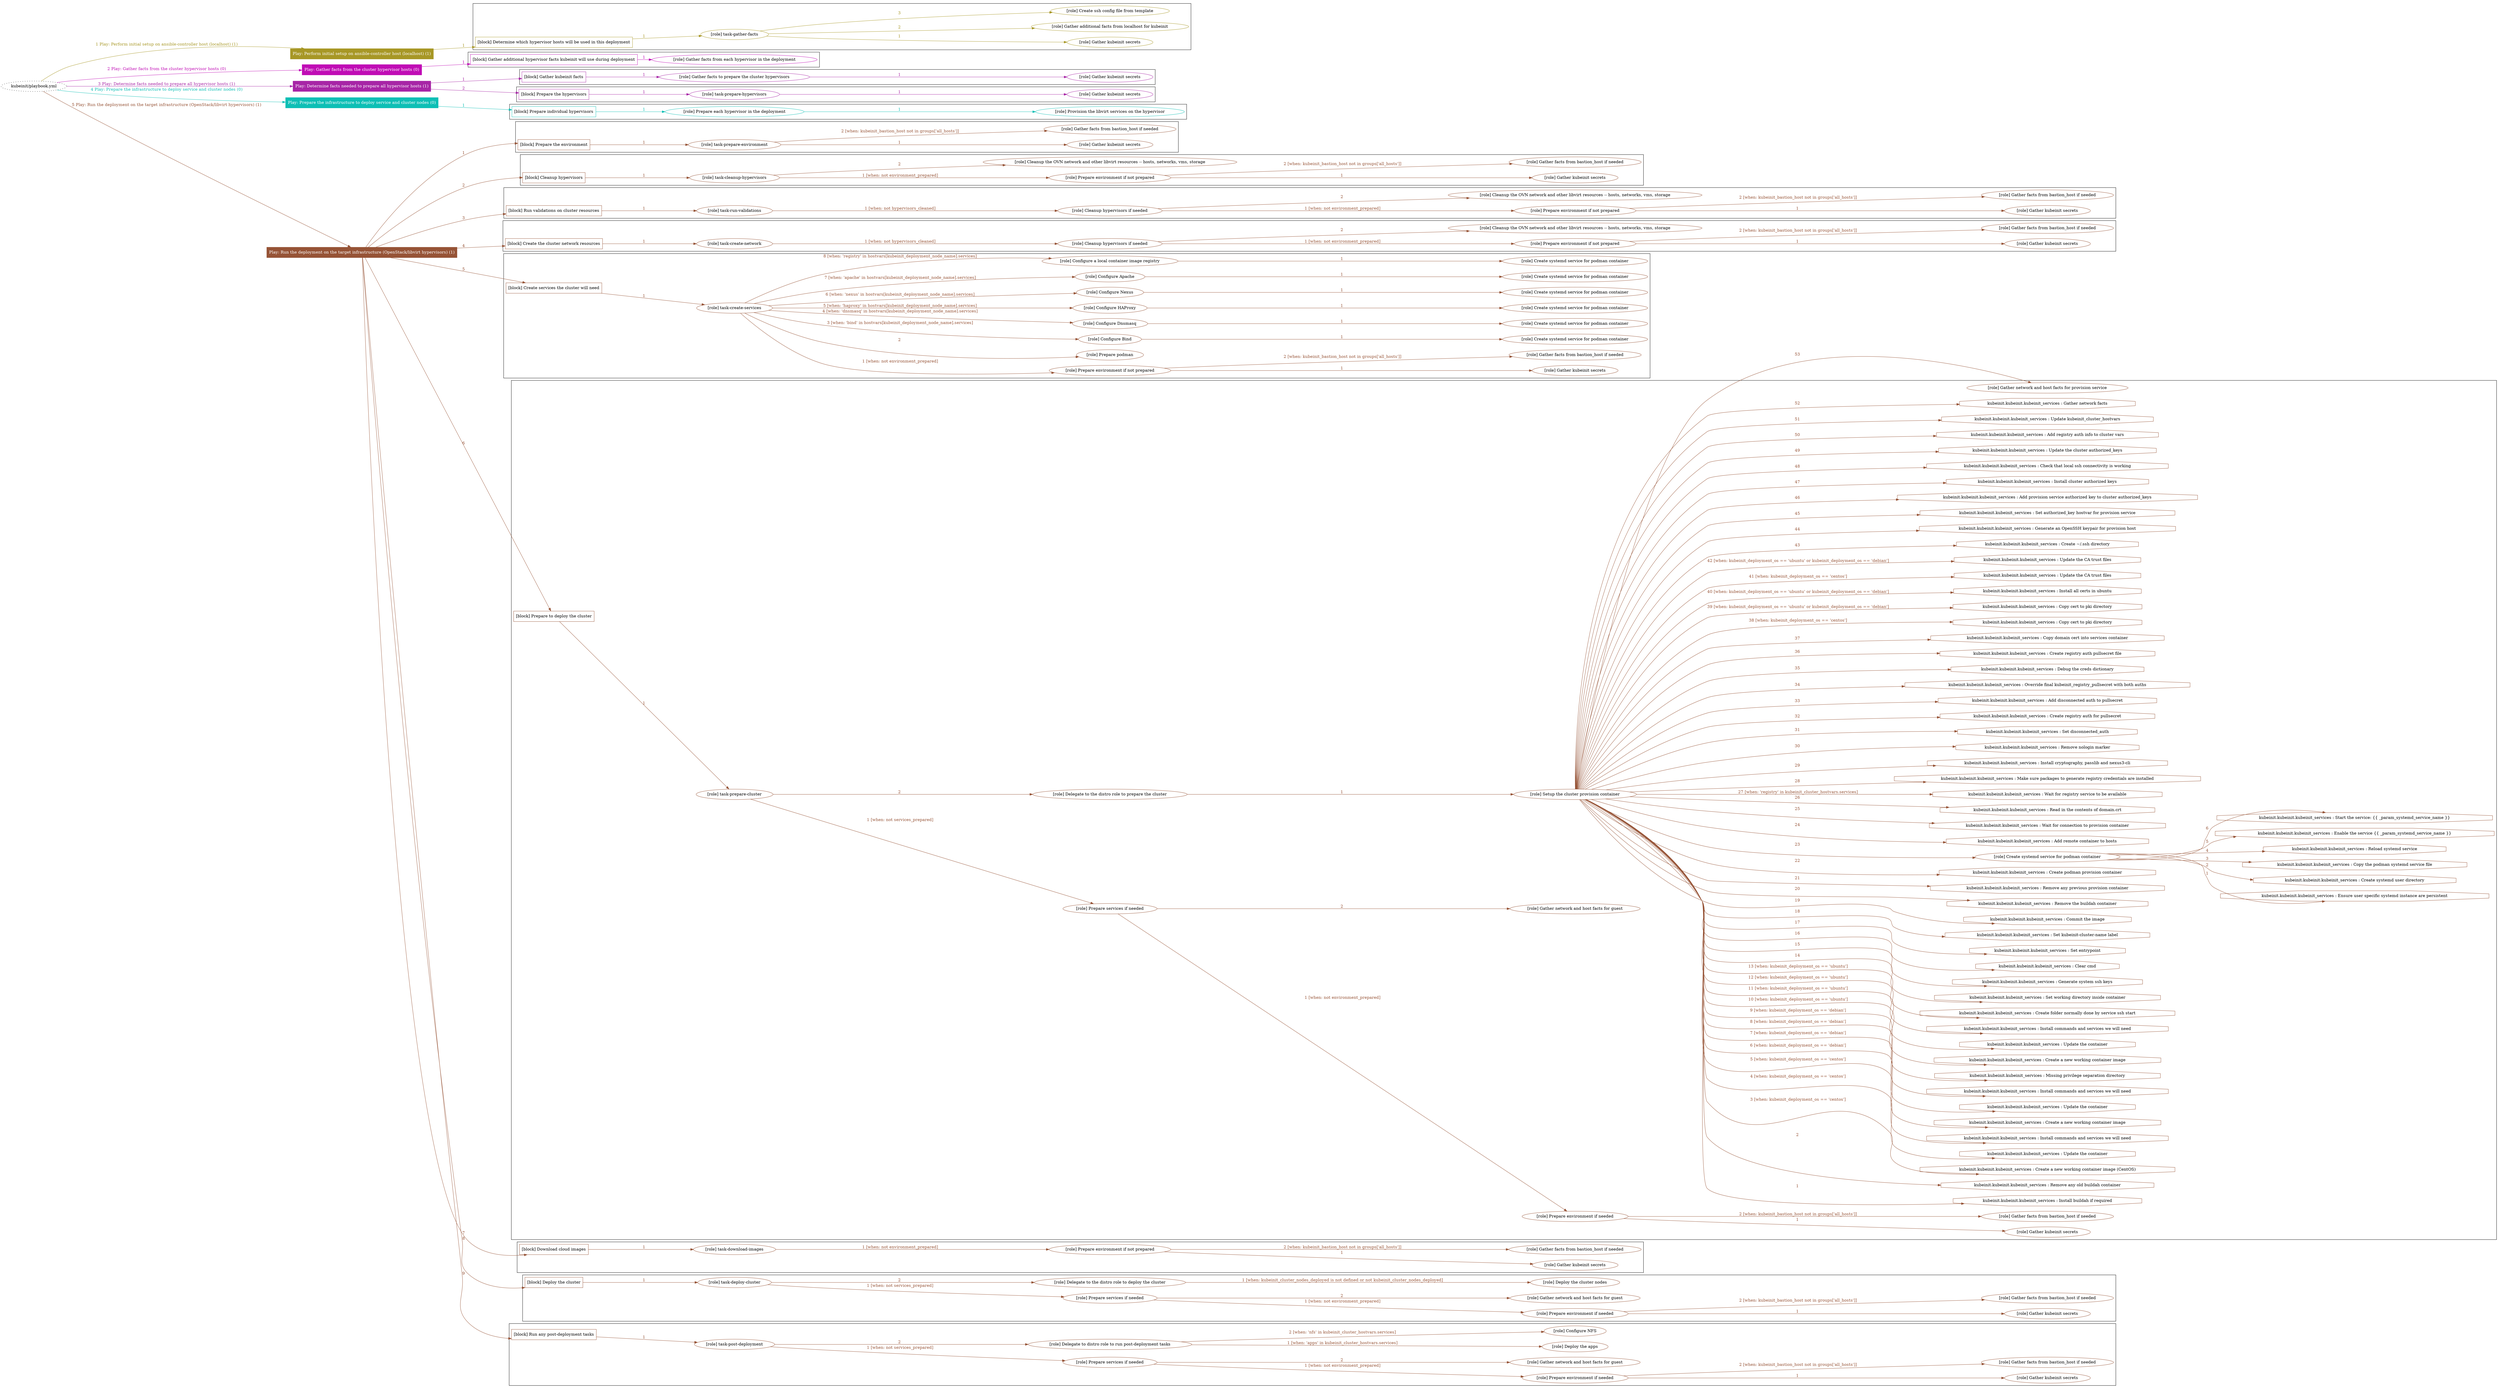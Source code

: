 digraph {
	graph [concentrate=true ordering=in rankdir=LR ratio=fill]
	edge [esep=5 sep=10]
	"kubeinit/playbook.yml" [URL="/home/runner/work/kubeinit/kubeinit/kubeinit/playbook.yml" id=playbook_b976a679 style=dotted]
	"kubeinit/playbook.yml" -> play_a55e4ef9 [label="1 Play: Perform initial setup on ansible-controller host (localhost) (1)" color="#a79725" fontcolor="#a79725" id=edge_play_a55e4ef9 labeltooltip="1 Play: Perform initial setup on ansible-controller host (localhost) (1)" tooltip="1 Play: Perform initial setup on ansible-controller host (localhost) (1)"]
	subgraph "Play: Perform initial setup on ansible-controller host (localhost) (1)" {
		play_a55e4ef9 [label="Play: Perform initial setup on ansible-controller host (localhost) (1)" URL="/home/runner/work/kubeinit/kubeinit/kubeinit/playbook.yml" color="#a79725" fontcolor="#ffffff" id=play_a55e4ef9 shape=box style=filled tooltip=localhost]
		play_a55e4ef9 -> block_c3fdcd2f [label=1 color="#a79725" fontcolor="#a79725" id=edge_block_c3fdcd2f labeltooltip=1 tooltip=1]
		subgraph cluster_block_c3fdcd2f {
			block_c3fdcd2f [label="[block] Determine which hypervisor hosts will be used in this deployment" URL="/home/runner/work/kubeinit/kubeinit/kubeinit/playbook.yml" color="#a79725" id=block_c3fdcd2f labeltooltip="Determine which hypervisor hosts will be used in this deployment" shape=box tooltip="Determine which hypervisor hosts will be used in this deployment"]
			block_c3fdcd2f -> role_2f61b026 [label="1 " color="#a79725" fontcolor="#a79725" id=edge_role_2f61b026 labeltooltip="1 " tooltip="1 "]
			subgraph "task-gather-facts" {
				role_2f61b026 [label="[role] task-gather-facts" URL="/home/runner/work/kubeinit/kubeinit/kubeinit/playbook.yml" color="#a79725" id=role_2f61b026 tooltip="task-gather-facts"]
				role_2f61b026 -> role_b32163e0 [label="1 " color="#a79725" fontcolor="#a79725" id=edge_role_b32163e0 labeltooltip="1 " tooltip="1 "]
				subgraph "Gather kubeinit secrets" {
					role_b32163e0 [label="[role] Gather kubeinit secrets" URL="/home/runner/.ansible/collections/ansible_collections/kubeinit/kubeinit/roles/kubeinit_prepare/tasks/build_hypervisors_group.yml" color="#a79725" id=role_b32163e0 tooltip="Gather kubeinit secrets"]
				}
				role_2f61b026 -> role_3233fafb [label="2 " color="#a79725" fontcolor="#a79725" id=edge_role_3233fafb labeltooltip="2 " tooltip="2 "]
				subgraph "Gather additional facts from localhost for kubeinit" {
					role_3233fafb [label="[role] Gather additional facts from localhost for kubeinit" URL="/home/runner/.ansible/collections/ansible_collections/kubeinit/kubeinit/roles/kubeinit_prepare/tasks/build_hypervisors_group.yml" color="#a79725" id=role_3233fafb tooltip="Gather additional facts from localhost for kubeinit"]
				}
				role_2f61b026 -> role_b0223d8b [label="3 " color="#a79725" fontcolor="#a79725" id=edge_role_b0223d8b labeltooltip="3 " tooltip="3 "]
				subgraph "Create ssh config file from template" {
					role_b0223d8b [label="[role] Create ssh config file from template" URL="/home/runner/.ansible/collections/ansible_collections/kubeinit/kubeinit/roles/kubeinit_prepare/tasks/build_hypervisors_group.yml" color="#a79725" id=role_b0223d8b tooltip="Create ssh config file from template"]
				}
			}
		}
	}
	"kubeinit/playbook.yml" -> play_ffd3dd5d [label="2 Play: Gather facts from the cluster hypervisor hosts (0)" color="#c00cb5" fontcolor="#c00cb5" id=edge_play_ffd3dd5d labeltooltip="2 Play: Gather facts from the cluster hypervisor hosts (0)" tooltip="2 Play: Gather facts from the cluster hypervisor hosts (0)"]
	subgraph "Play: Gather facts from the cluster hypervisor hosts (0)" {
		play_ffd3dd5d [label="Play: Gather facts from the cluster hypervisor hosts (0)" URL="/home/runner/work/kubeinit/kubeinit/kubeinit/playbook.yml" color="#c00cb5" fontcolor="#ffffff" id=play_ffd3dd5d shape=box style=filled tooltip="Play: Gather facts from the cluster hypervisor hosts (0)"]
		play_ffd3dd5d -> block_aa1a74c7 [label=1 color="#c00cb5" fontcolor="#c00cb5" id=edge_block_aa1a74c7 labeltooltip=1 tooltip=1]
		subgraph cluster_block_aa1a74c7 {
			block_aa1a74c7 [label="[block] Gather additional hypervisor facts kubeinit will use during deployment" URL="/home/runner/work/kubeinit/kubeinit/kubeinit/playbook.yml" color="#c00cb5" id=block_aa1a74c7 labeltooltip="Gather additional hypervisor facts kubeinit will use during deployment" shape=box tooltip="Gather additional hypervisor facts kubeinit will use during deployment"]
			block_aa1a74c7 -> role_6462b61f [label="1 " color="#c00cb5" fontcolor="#c00cb5" id=edge_role_6462b61f labeltooltip="1 " tooltip="1 "]
			subgraph "Gather facts from each hypervisor in the deployment" {
				role_6462b61f [label="[role] Gather facts from each hypervisor in the deployment" URL="/home/runner/work/kubeinit/kubeinit/kubeinit/playbook.yml" color="#c00cb5" id=role_6462b61f tooltip="Gather facts from each hypervisor in the deployment"]
			}
		}
	}
	"kubeinit/playbook.yml" -> play_cfdd8132 [label="3 Play: Determine facts needed to prepare all hypervisor hosts (1)" color="#a725a6" fontcolor="#a725a6" id=edge_play_cfdd8132 labeltooltip="3 Play: Determine facts needed to prepare all hypervisor hosts (1)" tooltip="3 Play: Determine facts needed to prepare all hypervisor hosts (1)"]
	subgraph "Play: Determine facts needed to prepare all hypervisor hosts (1)" {
		play_cfdd8132 [label="Play: Determine facts needed to prepare all hypervisor hosts (1)" URL="/home/runner/work/kubeinit/kubeinit/kubeinit/playbook.yml" color="#a725a6" fontcolor="#ffffff" id=play_cfdd8132 shape=box style=filled tooltip=localhost]
		play_cfdd8132 -> block_075874ba [label=1 color="#a725a6" fontcolor="#a725a6" id=edge_block_075874ba labeltooltip=1 tooltip=1]
		subgraph cluster_block_075874ba {
			block_075874ba [label="[block] Gather kubeinit facts" URL="/home/runner/work/kubeinit/kubeinit/kubeinit/playbook.yml" color="#a725a6" id=block_075874ba labeltooltip="Gather kubeinit facts" shape=box tooltip="Gather kubeinit facts"]
			block_075874ba -> role_ada4e3e0 [label="1 " color="#a725a6" fontcolor="#a725a6" id=edge_role_ada4e3e0 labeltooltip="1 " tooltip="1 "]
			subgraph "Gather facts to prepare the cluster hypervisors" {
				role_ada4e3e0 [label="[role] Gather facts to prepare the cluster hypervisors" URL="/home/runner/work/kubeinit/kubeinit/kubeinit/playbook.yml" color="#a725a6" id=role_ada4e3e0 tooltip="Gather facts to prepare the cluster hypervisors"]
				role_ada4e3e0 -> role_a22e4a70 [label="1 " color="#a725a6" fontcolor="#a725a6" id=edge_role_a22e4a70 labeltooltip="1 " tooltip="1 "]
				subgraph "Gather kubeinit secrets" {
					role_a22e4a70 [label="[role] Gather kubeinit secrets" URL="/home/runner/.ansible/collections/ansible_collections/kubeinit/kubeinit/roles/kubeinit_prepare/tasks/gather_kubeinit_facts.yml" color="#a725a6" id=role_a22e4a70 tooltip="Gather kubeinit secrets"]
				}
			}
		}
		play_cfdd8132 -> block_ab7dd5e6 [label=2 color="#a725a6" fontcolor="#a725a6" id=edge_block_ab7dd5e6 labeltooltip=2 tooltip=2]
		subgraph cluster_block_ab7dd5e6 {
			block_ab7dd5e6 [label="[block] Prepare the hypervisors" URL="/home/runner/work/kubeinit/kubeinit/kubeinit/playbook.yml" color="#a725a6" id=block_ab7dd5e6 labeltooltip="Prepare the hypervisors" shape=box tooltip="Prepare the hypervisors"]
			block_ab7dd5e6 -> role_b5bf0c6c [label="1 " color="#a725a6" fontcolor="#a725a6" id=edge_role_b5bf0c6c labeltooltip="1 " tooltip="1 "]
			subgraph "task-prepare-hypervisors" {
				role_b5bf0c6c [label="[role] task-prepare-hypervisors" URL="/home/runner/work/kubeinit/kubeinit/kubeinit/playbook.yml" color="#a725a6" id=role_b5bf0c6c tooltip="task-prepare-hypervisors"]
				role_b5bf0c6c -> role_e54d4723 [label="1 " color="#a725a6" fontcolor="#a725a6" id=edge_role_e54d4723 labeltooltip="1 " tooltip="1 "]
				subgraph "Gather kubeinit secrets" {
					role_e54d4723 [label="[role] Gather kubeinit secrets" URL="/home/runner/.ansible/collections/ansible_collections/kubeinit/kubeinit/roles/kubeinit_prepare/tasks/gather_kubeinit_facts.yml" color="#a725a6" id=role_e54d4723 tooltip="Gather kubeinit secrets"]
				}
			}
		}
	}
	"kubeinit/playbook.yml" -> play_22a4ebde [label="4 Play: Prepare the infrastructure to deploy service and cluster nodes (0)" color="#0dbfb5" fontcolor="#0dbfb5" id=edge_play_22a4ebde labeltooltip="4 Play: Prepare the infrastructure to deploy service and cluster nodes (0)" tooltip="4 Play: Prepare the infrastructure to deploy service and cluster nodes (0)"]
	subgraph "Play: Prepare the infrastructure to deploy service and cluster nodes (0)" {
		play_22a4ebde [label="Play: Prepare the infrastructure to deploy service and cluster nodes (0)" URL="/home/runner/work/kubeinit/kubeinit/kubeinit/playbook.yml" color="#0dbfb5" fontcolor="#ffffff" id=play_22a4ebde shape=box style=filled tooltip="Play: Prepare the infrastructure to deploy service and cluster nodes (0)"]
		play_22a4ebde -> block_8b689519 [label=1 color="#0dbfb5" fontcolor="#0dbfb5" id=edge_block_8b689519 labeltooltip=1 tooltip=1]
		subgraph cluster_block_8b689519 {
			block_8b689519 [label="[block] Prepare individual hypervisors" URL="/home/runner/work/kubeinit/kubeinit/kubeinit/playbook.yml" color="#0dbfb5" id=block_8b689519 labeltooltip="Prepare individual hypervisors" shape=box tooltip="Prepare individual hypervisors"]
			block_8b689519 -> role_5d20ca5d [label="1 " color="#0dbfb5" fontcolor="#0dbfb5" id=edge_role_5d20ca5d labeltooltip="1 " tooltip="1 "]
			subgraph "Prepare each hypervisor in the deployment" {
				role_5d20ca5d [label="[role] Prepare each hypervisor in the deployment" URL="/home/runner/work/kubeinit/kubeinit/kubeinit/playbook.yml" color="#0dbfb5" id=role_5d20ca5d tooltip="Prepare each hypervisor in the deployment"]
				role_5d20ca5d -> role_74f203b6 [label="1 " color="#0dbfb5" fontcolor="#0dbfb5" id=edge_role_74f203b6 labeltooltip="1 " tooltip="1 "]
				subgraph "Provision the libvirt services on the hypervisor" {
					role_74f203b6 [label="[role] Provision the libvirt services on the hypervisor" URL="/home/runner/.ansible/collections/ansible_collections/kubeinit/kubeinit/roles/kubeinit_prepare/tasks/prepare_hypervisor.yml" color="#0dbfb5" id=role_74f203b6 tooltip="Provision the libvirt services on the hypervisor"]
				}
			}
		}
	}
	"kubeinit/playbook.yml" -> play_ce38a6ab [label="5 Play: Run the deployment on the target infrastructure (OpenStack/libvirt hypervisors) (1)" color="#965336" fontcolor="#965336" id=edge_play_ce38a6ab labeltooltip="5 Play: Run the deployment on the target infrastructure (OpenStack/libvirt hypervisors) (1)" tooltip="5 Play: Run the deployment on the target infrastructure (OpenStack/libvirt hypervisors) (1)"]
	subgraph "Play: Run the deployment on the target infrastructure (OpenStack/libvirt hypervisors) (1)" {
		play_ce38a6ab [label="Play: Run the deployment on the target infrastructure (OpenStack/libvirt hypervisors) (1)" URL="/home/runner/work/kubeinit/kubeinit/kubeinit/playbook.yml" color="#965336" fontcolor="#ffffff" id=play_ce38a6ab shape=box style=filled tooltip=localhost]
		play_ce38a6ab -> block_d9ccb204 [label=1 color="#965336" fontcolor="#965336" id=edge_block_d9ccb204 labeltooltip=1 tooltip=1]
		subgraph cluster_block_d9ccb204 {
			block_d9ccb204 [label="[block] Prepare the environment" URL="/home/runner/work/kubeinit/kubeinit/kubeinit/playbook.yml" color="#965336" id=block_d9ccb204 labeltooltip="Prepare the environment" shape=box tooltip="Prepare the environment"]
			block_d9ccb204 -> role_aae07092 [label="1 " color="#965336" fontcolor="#965336" id=edge_role_aae07092 labeltooltip="1 " tooltip="1 "]
			subgraph "task-prepare-environment" {
				role_aae07092 [label="[role] task-prepare-environment" URL="/home/runner/work/kubeinit/kubeinit/kubeinit/playbook.yml" color="#965336" id=role_aae07092 tooltip="task-prepare-environment"]
				role_aae07092 -> role_efa8bb84 [label="1 " color="#965336" fontcolor="#965336" id=edge_role_efa8bb84 labeltooltip="1 " tooltip="1 "]
				subgraph "Gather kubeinit secrets" {
					role_efa8bb84 [label="[role] Gather kubeinit secrets" URL="/home/runner/.ansible/collections/ansible_collections/kubeinit/kubeinit/roles/kubeinit_prepare/tasks/gather_kubeinit_facts.yml" color="#965336" id=role_efa8bb84 tooltip="Gather kubeinit secrets"]
				}
				role_aae07092 -> role_4fd077ee [label="2 [when: kubeinit_bastion_host not in groups['all_hosts']]" color="#965336" fontcolor="#965336" id=edge_role_4fd077ee labeltooltip="2 [when: kubeinit_bastion_host not in groups['all_hosts']]" tooltip="2 [when: kubeinit_bastion_host not in groups['all_hosts']]"]
				subgraph "Gather facts from bastion_host if needed" {
					role_4fd077ee [label="[role] Gather facts from bastion_host if needed" URL="/home/runner/.ansible/collections/ansible_collections/kubeinit/kubeinit/roles/kubeinit_prepare/tasks/main.yml" color="#965336" id=role_4fd077ee tooltip="Gather facts from bastion_host if needed"]
				}
			}
		}
		play_ce38a6ab -> block_e086b2b4 [label=2 color="#965336" fontcolor="#965336" id=edge_block_e086b2b4 labeltooltip=2 tooltip=2]
		subgraph cluster_block_e086b2b4 {
			block_e086b2b4 [label="[block] Cleanup hypervisors" URL="/home/runner/work/kubeinit/kubeinit/kubeinit/playbook.yml" color="#965336" id=block_e086b2b4 labeltooltip="Cleanup hypervisors" shape=box tooltip="Cleanup hypervisors"]
			block_e086b2b4 -> role_e9ea6959 [label="1 " color="#965336" fontcolor="#965336" id=edge_role_e9ea6959 labeltooltip="1 " tooltip="1 "]
			subgraph "task-cleanup-hypervisors" {
				role_e9ea6959 [label="[role] task-cleanup-hypervisors" URL="/home/runner/work/kubeinit/kubeinit/kubeinit/playbook.yml" color="#965336" id=role_e9ea6959 tooltip="task-cleanup-hypervisors"]
				role_e9ea6959 -> role_1040eae0 [label="1 [when: not environment_prepared]" color="#965336" fontcolor="#965336" id=edge_role_1040eae0 labeltooltip="1 [when: not environment_prepared]" tooltip="1 [when: not environment_prepared]"]
				subgraph "Prepare environment if not prepared" {
					role_1040eae0 [label="[role] Prepare environment if not prepared" URL="/home/runner/.ansible/collections/ansible_collections/kubeinit/kubeinit/roles/kubeinit_libvirt/tasks/cleanup_hypervisors.yml" color="#965336" id=role_1040eae0 tooltip="Prepare environment if not prepared"]
					role_1040eae0 -> role_bd5ae92b [label="1 " color="#965336" fontcolor="#965336" id=edge_role_bd5ae92b labeltooltip="1 " tooltip="1 "]
					subgraph "Gather kubeinit secrets" {
						role_bd5ae92b [label="[role] Gather kubeinit secrets" URL="/home/runner/.ansible/collections/ansible_collections/kubeinit/kubeinit/roles/kubeinit_prepare/tasks/gather_kubeinit_facts.yml" color="#965336" id=role_bd5ae92b tooltip="Gather kubeinit secrets"]
					}
					role_1040eae0 -> role_1ad75b0e [label="2 [when: kubeinit_bastion_host not in groups['all_hosts']]" color="#965336" fontcolor="#965336" id=edge_role_1ad75b0e labeltooltip="2 [when: kubeinit_bastion_host not in groups['all_hosts']]" tooltip="2 [when: kubeinit_bastion_host not in groups['all_hosts']]"]
					subgraph "Gather facts from bastion_host if needed" {
						role_1ad75b0e [label="[role] Gather facts from bastion_host if needed" URL="/home/runner/.ansible/collections/ansible_collections/kubeinit/kubeinit/roles/kubeinit_prepare/tasks/main.yml" color="#965336" id=role_1ad75b0e tooltip="Gather facts from bastion_host if needed"]
					}
				}
				role_e9ea6959 -> role_7e35acc5 [label="2 " color="#965336" fontcolor="#965336" id=edge_role_7e35acc5 labeltooltip="2 " tooltip="2 "]
				subgraph "Cleanup the OVN network and other libvirt resources -- hosts, networks, vms, storage" {
					role_7e35acc5 [label="[role] Cleanup the OVN network and other libvirt resources -- hosts, networks, vms, storage" URL="/home/runner/.ansible/collections/ansible_collections/kubeinit/kubeinit/roles/kubeinit_libvirt/tasks/cleanup_hypervisors.yml" color="#965336" id=role_7e35acc5 tooltip="Cleanup the OVN network and other libvirt resources -- hosts, networks, vms, storage"]
				}
			}
		}
		play_ce38a6ab -> block_d9655c3e [label=3 color="#965336" fontcolor="#965336" id=edge_block_d9655c3e labeltooltip=3 tooltip=3]
		subgraph cluster_block_d9655c3e {
			block_d9655c3e [label="[block] Run validations on cluster resources" URL="/home/runner/work/kubeinit/kubeinit/kubeinit/playbook.yml" color="#965336" id=block_d9655c3e labeltooltip="Run validations on cluster resources" shape=box tooltip="Run validations on cluster resources"]
			block_d9655c3e -> role_bc892681 [label="1 " color="#965336" fontcolor="#965336" id=edge_role_bc892681 labeltooltip="1 " tooltip="1 "]
			subgraph "task-run-validations" {
				role_bc892681 [label="[role] task-run-validations" URL="/home/runner/work/kubeinit/kubeinit/kubeinit/playbook.yml" color="#965336" id=role_bc892681 tooltip="task-run-validations"]
				role_bc892681 -> role_590f6098 [label="1 [when: not hypervisors_cleaned]" color="#965336" fontcolor="#965336" id=edge_role_590f6098 labeltooltip="1 [when: not hypervisors_cleaned]" tooltip="1 [when: not hypervisors_cleaned]"]
				subgraph "Cleanup hypervisors if needed" {
					role_590f6098 [label="[role] Cleanup hypervisors if needed" URL="/home/runner/.ansible/collections/ansible_collections/kubeinit/kubeinit/roles/kubeinit_validations/tasks/main.yml" color="#965336" id=role_590f6098 tooltip="Cleanup hypervisors if needed"]
					role_590f6098 -> role_1f09319e [label="1 [when: not environment_prepared]" color="#965336" fontcolor="#965336" id=edge_role_1f09319e labeltooltip="1 [when: not environment_prepared]" tooltip="1 [when: not environment_prepared]"]
					subgraph "Prepare environment if not prepared" {
						role_1f09319e [label="[role] Prepare environment if not prepared" URL="/home/runner/.ansible/collections/ansible_collections/kubeinit/kubeinit/roles/kubeinit_libvirt/tasks/cleanup_hypervisors.yml" color="#965336" id=role_1f09319e tooltip="Prepare environment if not prepared"]
						role_1f09319e -> role_4c73aeca [label="1 " color="#965336" fontcolor="#965336" id=edge_role_4c73aeca labeltooltip="1 " tooltip="1 "]
						subgraph "Gather kubeinit secrets" {
							role_4c73aeca [label="[role] Gather kubeinit secrets" URL="/home/runner/.ansible/collections/ansible_collections/kubeinit/kubeinit/roles/kubeinit_prepare/tasks/gather_kubeinit_facts.yml" color="#965336" id=role_4c73aeca tooltip="Gather kubeinit secrets"]
						}
						role_1f09319e -> role_de6c661f [label="2 [when: kubeinit_bastion_host not in groups['all_hosts']]" color="#965336" fontcolor="#965336" id=edge_role_de6c661f labeltooltip="2 [when: kubeinit_bastion_host not in groups['all_hosts']]" tooltip="2 [when: kubeinit_bastion_host not in groups['all_hosts']]"]
						subgraph "Gather facts from bastion_host if needed" {
							role_de6c661f [label="[role] Gather facts from bastion_host if needed" URL="/home/runner/.ansible/collections/ansible_collections/kubeinit/kubeinit/roles/kubeinit_prepare/tasks/main.yml" color="#965336" id=role_de6c661f tooltip="Gather facts from bastion_host if needed"]
						}
					}
					role_590f6098 -> role_2ce647d9 [label="2 " color="#965336" fontcolor="#965336" id=edge_role_2ce647d9 labeltooltip="2 " tooltip="2 "]
					subgraph "Cleanup the OVN network and other libvirt resources -- hosts, networks, vms, storage" {
						role_2ce647d9 [label="[role] Cleanup the OVN network and other libvirt resources -- hosts, networks, vms, storage" URL="/home/runner/.ansible/collections/ansible_collections/kubeinit/kubeinit/roles/kubeinit_libvirt/tasks/cleanup_hypervisors.yml" color="#965336" id=role_2ce647d9 tooltip="Cleanup the OVN network and other libvirt resources -- hosts, networks, vms, storage"]
					}
				}
			}
		}
		play_ce38a6ab -> block_c523514a [label=4 color="#965336" fontcolor="#965336" id=edge_block_c523514a labeltooltip=4 tooltip=4]
		subgraph cluster_block_c523514a {
			block_c523514a [label="[block] Create the cluster network resources" URL="/home/runner/work/kubeinit/kubeinit/kubeinit/playbook.yml" color="#965336" id=block_c523514a labeltooltip="Create the cluster network resources" shape=box tooltip="Create the cluster network resources"]
			block_c523514a -> role_5a1f55b1 [label="1 " color="#965336" fontcolor="#965336" id=edge_role_5a1f55b1 labeltooltip="1 " tooltip="1 "]
			subgraph "task-create-network" {
				role_5a1f55b1 [label="[role] task-create-network" URL="/home/runner/work/kubeinit/kubeinit/kubeinit/playbook.yml" color="#965336" id=role_5a1f55b1 tooltip="task-create-network"]
				role_5a1f55b1 -> role_a9f60f38 [label="1 [when: not hypervisors_cleaned]" color="#965336" fontcolor="#965336" id=edge_role_a9f60f38 labeltooltip="1 [when: not hypervisors_cleaned]" tooltip="1 [when: not hypervisors_cleaned]"]
				subgraph "Cleanup hypervisors if needed" {
					role_a9f60f38 [label="[role] Cleanup hypervisors if needed" URL="/home/runner/.ansible/collections/ansible_collections/kubeinit/kubeinit/roles/kubeinit_libvirt/tasks/create_network.yml" color="#965336" id=role_a9f60f38 tooltip="Cleanup hypervisors if needed"]
					role_a9f60f38 -> role_3a51d549 [label="1 [when: not environment_prepared]" color="#965336" fontcolor="#965336" id=edge_role_3a51d549 labeltooltip="1 [when: not environment_prepared]" tooltip="1 [when: not environment_prepared]"]
					subgraph "Prepare environment if not prepared" {
						role_3a51d549 [label="[role] Prepare environment if not prepared" URL="/home/runner/.ansible/collections/ansible_collections/kubeinit/kubeinit/roles/kubeinit_libvirt/tasks/cleanup_hypervisors.yml" color="#965336" id=role_3a51d549 tooltip="Prepare environment if not prepared"]
						role_3a51d549 -> role_2805c8c6 [label="1 " color="#965336" fontcolor="#965336" id=edge_role_2805c8c6 labeltooltip="1 " tooltip="1 "]
						subgraph "Gather kubeinit secrets" {
							role_2805c8c6 [label="[role] Gather kubeinit secrets" URL="/home/runner/.ansible/collections/ansible_collections/kubeinit/kubeinit/roles/kubeinit_prepare/tasks/gather_kubeinit_facts.yml" color="#965336" id=role_2805c8c6 tooltip="Gather kubeinit secrets"]
						}
						role_3a51d549 -> role_de5d97db [label="2 [when: kubeinit_bastion_host not in groups['all_hosts']]" color="#965336" fontcolor="#965336" id=edge_role_de5d97db labeltooltip="2 [when: kubeinit_bastion_host not in groups['all_hosts']]" tooltip="2 [when: kubeinit_bastion_host not in groups['all_hosts']]"]
						subgraph "Gather facts from bastion_host if needed" {
							role_de5d97db [label="[role] Gather facts from bastion_host if needed" URL="/home/runner/.ansible/collections/ansible_collections/kubeinit/kubeinit/roles/kubeinit_prepare/tasks/main.yml" color="#965336" id=role_de5d97db tooltip="Gather facts from bastion_host if needed"]
						}
					}
					role_a9f60f38 -> role_cdb17881 [label="2 " color="#965336" fontcolor="#965336" id=edge_role_cdb17881 labeltooltip="2 " tooltip="2 "]
					subgraph "Cleanup the OVN network and other libvirt resources -- hosts, networks, vms, storage" {
						role_cdb17881 [label="[role] Cleanup the OVN network and other libvirt resources -- hosts, networks, vms, storage" URL="/home/runner/.ansible/collections/ansible_collections/kubeinit/kubeinit/roles/kubeinit_libvirt/tasks/cleanup_hypervisors.yml" color="#965336" id=role_cdb17881 tooltip="Cleanup the OVN network and other libvirt resources -- hosts, networks, vms, storage"]
					}
				}
			}
		}
		play_ce38a6ab -> block_7a5f86c1 [label=5 color="#965336" fontcolor="#965336" id=edge_block_7a5f86c1 labeltooltip=5 tooltip=5]
		subgraph cluster_block_7a5f86c1 {
			block_7a5f86c1 [label="[block] Create services the cluster will need" URL="/home/runner/work/kubeinit/kubeinit/kubeinit/playbook.yml" color="#965336" id=block_7a5f86c1 labeltooltip="Create services the cluster will need" shape=box tooltip="Create services the cluster will need"]
			block_7a5f86c1 -> role_c638e543 [label="1 " color="#965336" fontcolor="#965336" id=edge_role_c638e543 labeltooltip="1 " tooltip="1 "]
			subgraph "task-create-services" {
				role_c638e543 [label="[role] task-create-services" URL="/home/runner/work/kubeinit/kubeinit/kubeinit/playbook.yml" color="#965336" id=role_c638e543 tooltip="task-create-services"]
				role_c638e543 -> role_ca9d058a [label="1 [when: not environment_prepared]" color="#965336" fontcolor="#965336" id=edge_role_ca9d058a labeltooltip="1 [when: not environment_prepared]" tooltip="1 [when: not environment_prepared]"]
				subgraph "Prepare environment if not prepared" {
					role_ca9d058a [label="[role] Prepare environment if not prepared" URL="/home/runner/.ansible/collections/ansible_collections/kubeinit/kubeinit/roles/kubeinit_services/tasks/main.yml" color="#965336" id=role_ca9d058a tooltip="Prepare environment if not prepared"]
					role_ca9d058a -> role_1b5ecf5b [label="1 " color="#965336" fontcolor="#965336" id=edge_role_1b5ecf5b labeltooltip="1 " tooltip="1 "]
					subgraph "Gather kubeinit secrets" {
						role_1b5ecf5b [label="[role] Gather kubeinit secrets" URL="/home/runner/.ansible/collections/ansible_collections/kubeinit/kubeinit/roles/kubeinit_prepare/tasks/gather_kubeinit_facts.yml" color="#965336" id=role_1b5ecf5b tooltip="Gather kubeinit secrets"]
					}
					role_ca9d058a -> role_45591748 [label="2 [when: kubeinit_bastion_host not in groups['all_hosts']]" color="#965336" fontcolor="#965336" id=edge_role_45591748 labeltooltip="2 [when: kubeinit_bastion_host not in groups['all_hosts']]" tooltip="2 [when: kubeinit_bastion_host not in groups['all_hosts']]"]
					subgraph "Gather facts from bastion_host if needed" {
						role_45591748 [label="[role] Gather facts from bastion_host if needed" URL="/home/runner/.ansible/collections/ansible_collections/kubeinit/kubeinit/roles/kubeinit_prepare/tasks/main.yml" color="#965336" id=role_45591748 tooltip="Gather facts from bastion_host if needed"]
					}
				}
				role_c638e543 -> role_07b97d8d [label="2 " color="#965336" fontcolor="#965336" id=edge_role_07b97d8d labeltooltip="2 " tooltip="2 "]
				subgraph "Prepare podman" {
					role_07b97d8d [label="[role] Prepare podman" URL="/home/runner/.ansible/collections/ansible_collections/kubeinit/kubeinit/roles/kubeinit_services/tasks/00_create_service_pod.yml" color="#965336" id=role_07b97d8d tooltip="Prepare podman"]
				}
				role_c638e543 -> role_975495e6 [label="3 [when: 'bind' in hostvars[kubeinit_deployment_node_name].services]" color="#965336" fontcolor="#965336" id=edge_role_975495e6 labeltooltip="3 [when: 'bind' in hostvars[kubeinit_deployment_node_name].services]" tooltip="3 [when: 'bind' in hostvars[kubeinit_deployment_node_name].services]"]
				subgraph "Configure Bind" {
					role_975495e6 [label="[role] Configure Bind" URL="/home/runner/.ansible/collections/ansible_collections/kubeinit/kubeinit/roles/kubeinit_services/tasks/start_services_containers.yml" color="#965336" id=role_975495e6 tooltip="Configure Bind"]
					role_975495e6 -> role_871e375c [label="1 " color="#965336" fontcolor="#965336" id=edge_role_871e375c labeltooltip="1 " tooltip="1 "]
					subgraph "Create systemd service for podman container" {
						role_871e375c [label="[role] Create systemd service for podman container" URL="/home/runner/.ansible/collections/ansible_collections/kubeinit/kubeinit/roles/kubeinit_bind/tasks/main.yml" color="#965336" id=role_871e375c tooltip="Create systemd service for podman container"]
					}
				}
				role_c638e543 -> role_8aebe33f [label="4 [when: 'dnsmasq' in hostvars[kubeinit_deployment_node_name].services]" color="#965336" fontcolor="#965336" id=edge_role_8aebe33f labeltooltip="4 [when: 'dnsmasq' in hostvars[kubeinit_deployment_node_name].services]" tooltip="4 [when: 'dnsmasq' in hostvars[kubeinit_deployment_node_name].services]"]
				subgraph "Configure Dnsmasq" {
					role_8aebe33f [label="[role] Configure Dnsmasq" URL="/home/runner/.ansible/collections/ansible_collections/kubeinit/kubeinit/roles/kubeinit_services/tasks/start_services_containers.yml" color="#965336" id=role_8aebe33f tooltip="Configure Dnsmasq"]
					role_8aebe33f -> role_9529f3bb [label="1 " color="#965336" fontcolor="#965336" id=edge_role_9529f3bb labeltooltip="1 " tooltip="1 "]
					subgraph "Create systemd service for podman container" {
						role_9529f3bb [label="[role] Create systemd service for podman container" URL="/home/runner/.ansible/collections/ansible_collections/kubeinit/kubeinit/roles/kubeinit_dnsmasq/tasks/main.yml" color="#965336" id=role_9529f3bb tooltip="Create systemd service for podman container"]
					}
				}
				role_c638e543 -> role_0d35d300 [label="5 [when: 'haproxy' in hostvars[kubeinit_deployment_node_name].services]" color="#965336" fontcolor="#965336" id=edge_role_0d35d300 labeltooltip="5 [when: 'haproxy' in hostvars[kubeinit_deployment_node_name].services]" tooltip="5 [when: 'haproxy' in hostvars[kubeinit_deployment_node_name].services]"]
				subgraph "Configure HAProxy" {
					role_0d35d300 [label="[role] Configure HAProxy" URL="/home/runner/.ansible/collections/ansible_collections/kubeinit/kubeinit/roles/kubeinit_services/tasks/start_services_containers.yml" color="#965336" id=role_0d35d300 tooltip="Configure HAProxy"]
					role_0d35d300 -> role_910565e3 [label="1 " color="#965336" fontcolor="#965336" id=edge_role_910565e3 labeltooltip="1 " tooltip="1 "]
					subgraph "Create systemd service for podman container" {
						role_910565e3 [label="[role] Create systemd service for podman container" URL="/home/runner/.ansible/collections/ansible_collections/kubeinit/kubeinit/roles/kubeinit_haproxy/tasks/main.yml" color="#965336" id=role_910565e3 tooltip="Create systemd service for podman container"]
					}
				}
				role_c638e543 -> role_083e349b [label="6 [when: 'nexus' in hostvars[kubeinit_deployment_node_name].services]" color="#965336" fontcolor="#965336" id=edge_role_083e349b labeltooltip="6 [when: 'nexus' in hostvars[kubeinit_deployment_node_name].services]" tooltip="6 [when: 'nexus' in hostvars[kubeinit_deployment_node_name].services]"]
				subgraph "Configure Nexus" {
					role_083e349b [label="[role] Configure Nexus" URL="/home/runner/.ansible/collections/ansible_collections/kubeinit/kubeinit/roles/kubeinit_services/tasks/start_services_containers.yml" color="#965336" id=role_083e349b tooltip="Configure Nexus"]
					role_083e349b -> role_c02dd50c [label="1 " color="#965336" fontcolor="#965336" id=edge_role_c02dd50c labeltooltip="1 " tooltip="1 "]
					subgraph "Create systemd service for podman container" {
						role_c02dd50c [label="[role] Create systemd service for podman container" URL="/home/runner/.ansible/collections/ansible_collections/kubeinit/kubeinit/roles/kubeinit_nexus/tasks/main.yml" color="#965336" id=role_c02dd50c tooltip="Create systemd service for podman container"]
					}
				}
				role_c638e543 -> role_91753768 [label="7 [when: 'apache' in hostvars[kubeinit_deployment_node_name].services]" color="#965336" fontcolor="#965336" id=edge_role_91753768 labeltooltip="7 [when: 'apache' in hostvars[kubeinit_deployment_node_name].services]" tooltip="7 [when: 'apache' in hostvars[kubeinit_deployment_node_name].services]"]
				subgraph "Configure Apache" {
					role_91753768 [label="[role] Configure Apache" URL="/home/runner/.ansible/collections/ansible_collections/kubeinit/kubeinit/roles/kubeinit_services/tasks/start_services_containers.yml" color="#965336" id=role_91753768 tooltip="Configure Apache"]
					role_91753768 -> role_b4f4df6f [label="1 " color="#965336" fontcolor="#965336" id=edge_role_b4f4df6f labeltooltip="1 " tooltip="1 "]
					subgraph "Create systemd service for podman container" {
						role_b4f4df6f [label="[role] Create systemd service for podman container" URL="/home/runner/.ansible/collections/ansible_collections/kubeinit/kubeinit/roles/kubeinit_apache/tasks/main.yml" color="#965336" id=role_b4f4df6f tooltip="Create systemd service for podman container"]
					}
				}
				role_c638e543 -> role_c6330da1 [label="8 [when: 'registry' in hostvars[kubeinit_deployment_node_name].services]" color="#965336" fontcolor="#965336" id=edge_role_c6330da1 labeltooltip="8 [when: 'registry' in hostvars[kubeinit_deployment_node_name].services]" tooltip="8 [when: 'registry' in hostvars[kubeinit_deployment_node_name].services]"]
				subgraph "Configure a local container image registry" {
					role_c6330da1 [label="[role] Configure a local container image registry" URL="/home/runner/.ansible/collections/ansible_collections/kubeinit/kubeinit/roles/kubeinit_services/tasks/start_services_containers.yml" color="#965336" id=role_c6330da1 tooltip="Configure a local container image registry"]
					role_c6330da1 -> role_61b325c4 [label="1 " color="#965336" fontcolor="#965336" id=edge_role_61b325c4 labeltooltip="1 " tooltip="1 "]
					subgraph "Create systemd service for podman container" {
						role_61b325c4 [label="[role] Create systemd service for podman container" URL="/home/runner/.ansible/collections/ansible_collections/kubeinit/kubeinit/roles/kubeinit_registry/tasks/main.yml" color="#965336" id=role_61b325c4 tooltip="Create systemd service for podman container"]
					}
				}
			}
		}
		play_ce38a6ab -> block_e7c8923b [label=6 color="#965336" fontcolor="#965336" id=edge_block_e7c8923b labeltooltip=6 tooltip=6]
		subgraph cluster_block_e7c8923b {
			block_e7c8923b [label="[block] Prepare to deploy the cluster" URL="/home/runner/work/kubeinit/kubeinit/kubeinit/playbook.yml" color="#965336" id=block_e7c8923b labeltooltip="Prepare to deploy the cluster" shape=box tooltip="Prepare to deploy the cluster"]
			block_e7c8923b -> role_189ea6c2 [label="1 " color="#965336" fontcolor="#965336" id=edge_role_189ea6c2 labeltooltip="1 " tooltip="1 "]
			subgraph "task-prepare-cluster" {
				role_189ea6c2 [label="[role] task-prepare-cluster" URL="/home/runner/work/kubeinit/kubeinit/kubeinit/playbook.yml" color="#965336" id=role_189ea6c2 tooltip="task-prepare-cluster"]
				role_189ea6c2 -> role_138d508f [label="1 [when: not services_prepared]" color="#965336" fontcolor="#965336" id=edge_role_138d508f labeltooltip="1 [when: not services_prepared]" tooltip="1 [when: not services_prepared]"]
				subgraph "Prepare services if needed" {
					role_138d508f [label="[role] Prepare services if needed" URL="/home/runner/.ansible/collections/ansible_collections/kubeinit/kubeinit/roles/kubeinit_prepare/tasks/prepare_cluster.yml" color="#965336" id=role_138d508f tooltip="Prepare services if needed"]
					role_138d508f -> role_1bf70e59 [label="1 [when: not environment_prepared]" color="#965336" fontcolor="#965336" id=edge_role_1bf70e59 labeltooltip="1 [when: not environment_prepared]" tooltip="1 [when: not environment_prepared]"]
					subgraph "Prepare environment if needed" {
						role_1bf70e59 [label="[role] Prepare environment if needed" URL="/home/runner/.ansible/collections/ansible_collections/kubeinit/kubeinit/roles/kubeinit_services/tasks/prepare_services.yml" color="#965336" id=role_1bf70e59 tooltip="Prepare environment if needed"]
						role_1bf70e59 -> role_866534ac [label="1 " color="#965336" fontcolor="#965336" id=edge_role_866534ac labeltooltip="1 " tooltip="1 "]
						subgraph "Gather kubeinit secrets" {
							role_866534ac [label="[role] Gather kubeinit secrets" URL="/home/runner/.ansible/collections/ansible_collections/kubeinit/kubeinit/roles/kubeinit_prepare/tasks/gather_kubeinit_facts.yml" color="#965336" id=role_866534ac tooltip="Gather kubeinit secrets"]
						}
						role_1bf70e59 -> role_49958492 [label="2 [when: kubeinit_bastion_host not in groups['all_hosts']]" color="#965336" fontcolor="#965336" id=edge_role_49958492 labeltooltip="2 [when: kubeinit_bastion_host not in groups['all_hosts']]" tooltip="2 [when: kubeinit_bastion_host not in groups['all_hosts']]"]
						subgraph "Gather facts from bastion_host if needed" {
							role_49958492 [label="[role] Gather facts from bastion_host if needed" URL="/home/runner/.ansible/collections/ansible_collections/kubeinit/kubeinit/roles/kubeinit_prepare/tasks/main.yml" color="#965336" id=role_49958492 tooltip="Gather facts from bastion_host if needed"]
						}
					}
					role_138d508f -> role_2fc56cea [label="2 " color="#965336" fontcolor="#965336" id=edge_role_2fc56cea labeltooltip="2 " tooltip="2 "]
					subgraph "Gather network and host facts for guest" {
						role_2fc56cea [label="[role] Gather network and host facts for guest" URL="/home/runner/.ansible/collections/ansible_collections/kubeinit/kubeinit/roles/kubeinit_services/tasks/prepare_services.yml" color="#965336" id=role_2fc56cea tooltip="Gather network and host facts for guest"]
					}
				}
				role_189ea6c2 -> role_715e71ab [label="2 " color="#965336" fontcolor="#965336" id=edge_role_715e71ab labeltooltip="2 " tooltip="2 "]
				subgraph "Delegate to the distro role to prepare the cluster" {
					role_715e71ab [label="[role] Delegate to the distro role to prepare the cluster" URL="/home/runner/.ansible/collections/ansible_collections/kubeinit/kubeinit/roles/kubeinit_prepare/tasks/prepare_cluster.yml" color="#965336" id=role_715e71ab tooltip="Delegate to the distro role to prepare the cluster"]
					role_715e71ab -> role_094b83f2 [label="1 " color="#965336" fontcolor="#965336" id=edge_role_094b83f2 labeltooltip="1 " tooltip="1 "]
					subgraph "Setup the cluster provision container" {
						role_094b83f2 [label="[role] Setup the cluster provision container" URL="/home/runner/.ansible/collections/ansible_collections/kubeinit/kubeinit/roles/kubeinit_cdk/tasks/prepare_cluster.yml" color="#965336" id=role_094b83f2 tooltip="Setup the cluster provision container"]
						task_7bcf1e7a [label="kubeinit.kubeinit.kubeinit_services : Install buildah if required" URL="/home/runner/.ansible/collections/ansible_collections/kubeinit/kubeinit/roles/kubeinit_services/tasks/create_provision_container.yml" color="#965336" id=task_7bcf1e7a shape=octagon tooltip="kubeinit.kubeinit.kubeinit_services : Install buildah if required"]
						role_094b83f2 -> task_7bcf1e7a [label="1 " color="#965336" fontcolor="#965336" id=edge_task_7bcf1e7a labeltooltip="1 " tooltip="1 "]
						task_b5256889 [label="kubeinit.kubeinit.kubeinit_services : Remove any old buildah container" URL="/home/runner/.ansible/collections/ansible_collections/kubeinit/kubeinit/roles/kubeinit_services/tasks/create_provision_container.yml" color="#965336" id=task_b5256889 shape=octagon tooltip="kubeinit.kubeinit.kubeinit_services : Remove any old buildah container"]
						role_094b83f2 -> task_b5256889 [label="2 " color="#965336" fontcolor="#965336" id=edge_task_b5256889 labeltooltip="2 " tooltip="2 "]
						task_30abb83e [label="kubeinit.kubeinit.kubeinit_services : Create a new working container image (CentOS)" URL="/home/runner/.ansible/collections/ansible_collections/kubeinit/kubeinit/roles/kubeinit_services/tasks/create_provision_container.yml" color="#965336" id=task_30abb83e shape=octagon tooltip="kubeinit.kubeinit.kubeinit_services : Create a new working container image (CentOS)"]
						role_094b83f2 -> task_30abb83e [label="3 [when: kubeinit_deployment_os == 'centos']" color="#965336" fontcolor="#965336" id=edge_task_30abb83e labeltooltip="3 [when: kubeinit_deployment_os == 'centos']" tooltip="3 [when: kubeinit_deployment_os == 'centos']"]
						task_a948463e [label="kubeinit.kubeinit.kubeinit_services : Update the container" URL="/home/runner/.ansible/collections/ansible_collections/kubeinit/kubeinit/roles/kubeinit_services/tasks/create_provision_container.yml" color="#965336" id=task_a948463e shape=octagon tooltip="kubeinit.kubeinit.kubeinit_services : Update the container"]
						role_094b83f2 -> task_a948463e [label="4 [when: kubeinit_deployment_os == 'centos']" color="#965336" fontcolor="#965336" id=edge_task_a948463e labeltooltip="4 [when: kubeinit_deployment_os == 'centos']" tooltip="4 [when: kubeinit_deployment_os == 'centos']"]
						task_d84ee0b8 [label="kubeinit.kubeinit.kubeinit_services : Install commands and services we will need" URL="/home/runner/.ansible/collections/ansible_collections/kubeinit/kubeinit/roles/kubeinit_services/tasks/create_provision_container.yml" color="#965336" id=task_d84ee0b8 shape=octagon tooltip="kubeinit.kubeinit.kubeinit_services : Install commands and services we will need"]
						role_094b83f2 -> task_d84ee0b8 [label="5 [when: kubeinit_deployment_os == 'centos']" color="#965336" fontcolor="#965336" id=edge_task_d84ee0b8 labeltooltip="5 [when: kubeinit_deployment_os == 'centos']" tooltip="5 [when: kubeinit_deployment_os == 'centos']"]
						task_cc3beaad [label="kubeinit.kubeinit.kubeinit_services : Create a new working container image" URL="/home/runner/.ansible/collections/ansible_collections/kubeinit/kubeinit/roles/kubeinit_services/tasks/create_provision_container.yml" color="#965336" id=task_cc3beaad shape=octagon tooltip="kubeinit.kubeinit.kubeinit_services : Create a new working container image"]
						role_094b83f2 -> task_cc3beaad [label="6 [when: kubeinit_deployment_os == 'debian']" color="#965336" fontcolor="#965336" id=edge_task_cc3beaad labeltooltip="6 [when: kubeinit_deployment_os == 'debian']" tooltip="6 [when: kubeinit_deployment_os == 'debian']"]
						task_34e03a0f [label="kubeinit.kubeinit.kubeinit_services : Update the container" URL="/home/runner/.ansible/collections/ansible_collections/kubeinit/kubeinit/roles/kubeinit_services/tasks/create_provision_container.yml" color="#965336" id=task_34e03a0f shape=octagon tooltip="kubeinit.kubeinit.kubeinit_services : Update the container"]
						role_094b83f2 -> task_34e03a0f [label="7 [when: kubeinit_deployment_os == 'debian']" color="#965336" fontcolor="#965336" id=edge_task_34e03a0f labeltooltip="7 [when: kubeinit_deployment_os == 'debian']" tooltip="7 [when: kubeinit_deployment_os == 'debian']"]
						task_bfc37c70 [label="kubeinit.kubeinit.kubeinit_services : Install commands and services we will need" URL="/home/runner/.ansible/collections/ansible_collections/kubeinit/kubeinit/roles/kubeinit_services/tasks/create_provision_container.yml" color="#965336" id=task_bfc37c70 shape=octagon tooltip="kubeinit.kubeinit.kubeinit_services : Install commands and services we will need"]
						role_094b83f2 -> task_bfc37c70 [label="8 [when: kubeinit_deployment_os == 'debian']" color="#965336" fontcolor="#965336" id=edge_task_bfc37c70 labeltooltip="8 [when: kubeinit_deployment_os == 'debian']" tooltip="8 [when: kubeinit_deployment_os == 'debian']"]
						task_7ecccff5 [label="kubeinit.kubeinit.kubeinit_services : Missing privilege separation directory" URL="/home/runner/.ansible/collections/ansible_collections/kubeinit/kubeinit/roles/kubeinit_services/tasks/create_provision_container.yml" color="#965336" id=task_7ecccff5 shape=octagon tooltip="kubeinit.kubeinit.kubeinit_services : Missing privilege separation directory"]
						role_094b83f2 -> task_7ecccff5 [label="9 [when: kubeinit_deployment_os == 'debian']" color="#965336" fontcolor="#965336" id=edge_task_7ecccff5 labeltooltip="9 [when: kubeinit_deployment_os == 'debian']" tooltip="9 [when: kubeinit_deployment_os == 'debian']"]
						task_637e4985 [label="kubeinit.kubeinit.kubeinit_services : Create a new working container image" URL="/home/runner/.ansible/collections/ansible_collections/kubeinit/kubeinit/roles/kubeinit_services/tasks/create_provision_container.yml" color="#965336" id=task_637e4985 shape=octagon tooltip="kubeinit.kubeinit.kubeinit_services : Create a new working container image"]
						role_094b83f2 -> task_637e4985 [label="10 [when: kubeinit_deployment_os == 'ubuntu']" color="#965336" fontcolor="#965336" id=edge_task_637e4985 labeltooltip="10 [when: kubeinit_deployment_os == 'ubuntu']" tooltip="10 [when: kubeinit_deployment_os == 'ubuntu']"]
						task_3f13db39 [label="kubeinit.kubeinit.kubeinit_services : Update the container" URL="/home/runner/.ansible/collections/ansible_collections/kubeinit/kubeinit/roles/kubeinit_services/tasks/create_provision_container.yml" color="#965336" id=task_3f13db39 shape=octagon tooltip="kubeinit.kubeinit.kubeinit_services : Update the container"]
						role_094b83f2 -> task_3f13db39 [label="11 [when: kubeinit_deployment_os == 'ubuntu']" color="#965336" fontcolor="#965336" id=edge_task_3f13db39 labeltooltip="11 [when: kubeinit_deployment_os == 'ubuntu']" tooltip="11 [when: kubeinit_deployment_os == 'ubuntu']"]
						task_8e0be71d [label="kubeinit.kubeinit.kubeinit_services : Install commands and services we will need" URL="/home/runner/.ansible/collections/ansible_collections/kubeinit/kubeinit/roles/kubeinit_services/tasks/create_provision_container.yml" color="#965336" id=task_8e0be71d shape=octagon tooltip="kubeinit.kubeinit.kubeinit_services : Install commands and services we will need"]
						role_094b83f2 -> task_8e0be71d [label="12 [when: kubeinit_deployment_os == 'ubuntu']" color="#965336" fontcolor="#965336" id=edge_task_8e0be71d labeltooltip="12 [when: kubeinit_deployment_os == 'ubuntu']" tooltip="12 [when: kubeinit_deployment_os == 'ubuntu']"]
						task_feac1af7 [label="kubeinit.kubeinit.kubeinit_services : Create folder normally done by service ssh start" URL="/home/runner/.ansible/collections/ansible_collections/kubeinit/kubeinit/roles/kubeinit_services/tasks/create_provision_container.yml" color="#965336" id=task_feac1af7 shape=octagon tooltip="kubeinit.kubeinit.kubeinit_services : Create folder normally done by service ssh start"]
						role_094b83f2 -> task_feac1af7 [label="13 [when: kubeinit_deployment_os == 'ubuntu']" color="#965336" fontcolor="#965336" id=edge_task_feac1af7 labeltooltip="13 [when: kubeinit_deployment_os == 'ubuntu']" tooltip="13 [when: kubeinit_deployment_os == 'ubuntu']"]
						task_39e93626 [label="kubeinit.kubeinit.kubeinit_services : Set working directory inside container" URL="/home/runner/.ansible/collections/ansible_collections/kubeinit/kubeinit/roles/kubeinit_services/tasks/create_provision_container.yml" color="#965336" id=task_39e93626 shape=octagon tooltip="kubeinit.kubeinit.kubeinit_services : Set working directory inside container"]
						role_094b83f2 -> task_39e93626 [label="14 " color="#965336" fontcolor="#965336" id=edge_task_39e93626 labeltooltip="14 " tooltip="14 "]
						task_c75e9794 [label="kubeinit.kubeinit.kubeinit_services : Generate system ssh keys" URL="/home/runner/.ansible/collections/ansible_collections/kubeinit/kubeinit/roles/kubeinit_services/tasks/create_provision_container.yml" color="#965336" id=task_c75e9794 shape=octagon tooltip="kubeinit.kubeinit.kubeinit_services : Generate system ssh keys"]
						role_094b83f2 -> task_c75e9794 [label="15 " color="#965336" fontcolor="#965336" id=edge_task_c75e9794 labeltooltip="15 " tooltip="15 "]
						task_e032f558 [label="kubeinit.kubeinit.kubeinit_services : Clear cmd" URL="/home/runner/.ansible/collections/ansible_collections/kubeinit/kubeinit/roles/kubeinit_services/tasks/create_provision_container.yml" color="#965336" id=task_e032f558 shape=octagon tooltip="kubeinit.kubeinit.kubeinit_services : Clear cmd"]
						role_094b83f2 -> task_e032f558 [label="16 " color="#965336" fontcolor="#965336" id=edge_task_e032f558 labeltooltip="16 " tooltip="16 "]
						task_ed50be27 [label="kubeinit.kubeinit.kubeinit_services : Set entrypoint" URL="/home/runner/.ansible/collections/ansible_collections/kubeinit/kubeinit/roles/kubeinit_services/tasks/create_provision_container.yml" color="#965336" id=task_ed50be27 shape=octagon tooltip="kubeinit.kubeinit.kubeinit_services : Set entrypoint"]
						role_094b83f2 -> task_ed50be27 [label="17 " color="#965336" fontcolor="#965336" id=edge_task_ed50be27 labeltooltip="17 " tooltip="17 "]
						task_a53d29de [label="kubeinit.kubeinit.kubeinit_services : Set kubeinit-cluster-name label" URL="/home/runner/.ansible/collections/ansible_collections/kubeinit/kubeinit/roles/kubeinit_services/tasks/create_provision_container.yml" color="#965336" id=task_a53d29de shape=octagon tooltip="kubeinit.kubeinit.kubeinit_services : Set kubeinit-cluster-name label"]
						role_094b83f2 -> task_a53d29de [label="18 " color="#965336" fontcolor="#965336" id=edge_task_a53d29de labeltooltip="18 " tooltip="18 "]
						task_cbecc258 [label="kubeinit.kubeinit.kubeinit_services : Commit the image" URL="/home/runner/.ansible/collections/ansible_collections/kubeinit/kubeinit/roles/kubeinit_services/tasks/create_provision_container.yml" color="#965336" id=task_cbecc258 shape=octagon tooltip="kubeinit.kubeinit.kubeinit_services : Commit the image"]
						role_094b83f2 -> task_cbecc258 [label="19 " color="#965336" fontcolor="#965336" id=edge_task_cbecc258 labeltooltip="19 " tooltip="19 "]
						task_6ee0e230 [label="kubeinit.kubeinit.kubeinit_services : Remove the buildah container" URL="/home/runner/.ansible/collections/ansible_collections/kubeinit/kubeinit/roles/kubeinit_services/tasks/create_provision_container.yml" color="#965336" id=task_6ee0e230 shape=octagon tooltip="kubeinit.kubeinit.kubeinit_services : Remove the buildah container"]
						role_094b83f2 -> task_6ee0e230 [label="20 " color="#965336" fontcolor="#965336" id=edge_task_6ee0e230 labeltooltip="20 " tooltip="20 "]
						task_e9ceafac [label="kubeinit.kubeinit.kubeinit_services : Remove any previous provision container" URL="/home/runner/.ansible/collections/ansible_collections/kubeinit/kubeinit/roles/kubeinit_services/tasks/create_provision_container.yml" color="#965336" id=task_e9ceafac shape=octagon tooltip="kubeinit.kubeinit.kubeinit_services : Remove any previous provision container"]
						role_094b83f2 -> task_e9ceafac [label="21 " color="#965336" fontcolor="#965336" id=edge_task_e9ceafac labeltooltip="21 " tooltip="21 "]
						task_0b911507 [label="kubeinit.kubeinit.kubeinit_services : Create podman provision container" URL="/home/runner/.ansible/collections/ansible_collections/kubeinit/kubeinit/roles/kubeinit_services/tasks/create_provision_container.yml" color="#965336" id=task_0b911507 shape=octagon tooltip="kubeinit.kubeinit.kubeinit_services : Create podman provision container"]
						role_094b83f2 -> task_0b911507 [label="22 " color="#965336" fontcolor="#965336" id=edge_task_0b911507 labeltooltip="22 " tooltip="22 "]
						role_094b83f2 -> role_2a6f3f34 [label="23 " color="#965336" fontcolor="#965336" id=edge_role_2a6f3f34 labeltooltip="23 " tooltip="23 "]
						subgraph "Create systemd service for podman container" {
							role_2a6f3f34 [label="[role] Create systemd service for podman container" URL="/home/runner/.ansible/collections/ansible_collections/kubeinit/kubeinit/roles/kubeinit_services/tasks/create_provision_container.yml" color="#965336" id=role_2a6f3f34 tooltip="Create systemd service for podman container"]
							task_3484be80 [label="kubeinit.kubeinit.kubeinit_services : Ensure user specific systemd instance are persistent" URL="/home/runner/.ansible/collections/ansible_collections/kubeinit/kubeinit/roles/kubeinit_services/tasks/create_managed_service.yml" color="#965336" id=task_3484be80 shape=octagon tooltip="kubeinit.kubeinit.kubeinit_services : Ensure user specific systemd instance are persistent"]
							role_2a6f3f34 -> task_3484be80 [label="1 " color="#965336" fontcolor="#965336" id=edge_task_3484be80 labeltooltip="1 " tooltip="1 "]
							task_f54f0c92 [label="kubeinit.kubeinit.kubeinit_services : Create systemd user directory" URL="/home/runner/.ansible/collections/ansible_collections/kubeinit/kubeinit/roles/kubeinit_services/tasks/create_managed_service.yml" color="#965336" id=task_f54f0c92 shape=octagon tooltip="kubeinit.kubeinit.kubeinit_services : Create systemd user directory"]
							role_2a6f3f34 -> task_f54f0c92 [label="2 " color="#965336" fontcolor="#965336" id=edge_task_f54f0c92 labeltooltip="2 " tooltip="2 "]
							task_2360f99a [label="kubeinit.kubeinit.kubeinit_services : Copy the podman systemd service file" URL="/home/runner/.ansible/collections/ansible_collections/kubeinit/kubeinit/roles/kubeinit_services/tasks/create_managed_service.yml" color="#965336" id=task_2360f99a shape=octagon tooltip="kubeinit.kubeinit.kubeinit_services : Copy the podman systemd service file"]
							role_2a6f3f34 -> task_2360f99a [label="3 " color="#965336" fontcolor="#965336" id=edge_task_2360f99a labeltooltip="3 " tooltip="3 "]
							task_110d3611 [label="kubeinit.kubeinit.kubeinit_services : Reload systemd service" URL="/home/runner/.ansible/collections/ansible_collections/kubeinit/kubeinit/roles/kubeinit_services/tasks/create_managed_service.yml" color="#965336" id=task_110d3611 shape=octagon tooltip="kubeinit.kubeinit.kubeinit_services : Reload systemd service"]
							role_2a6f3f34 -> task_110d3611 [label="4 " color="#965336" fontcolor="#965336" id=edge_task_110d3611 labeltooltip="4 " tooltip="4 "]
							task_67da33ff [label="kubeinit.kubeinit.kubeinit_services : Enable the service {{ _param_systemd_service_name }}" URL="/home/runner/.ansible/collections/ansible_collections/kubeinit/kubeinit/roles/kubeinit_services/tasks/create_managed_service.yml" color="#965336" id=task_67da33ff shape=octagon tooltip="kubeinit.kubeinit.kubeinit_services : Enable the service {{ _param_systemd_service_name }}"]
							role_2a6f3f34 -> task_67da33ff [label="5 " color="#965336" fontcolor="#965336" id=edge_task_67da33ff labeltooltip="5 " tooltip="5 "]
							task_b399fa61 [label="kubeinit.kubeinit.kubeinit_services : Start the service: {{ _param_systemd_service_name }}" URL="/home/runner/.ansible/collections/ansible_collections/kubeinit/kubeinit/roles/kubeinit_services/tasks/create_managed_service.yml" color="#965336" id=task_b399fa61 shape=octagon tooltip="kubeinit.kubeinit.kubeinit_services : Start the service: {{ _param_systemd_service_name }}"]
							role_2a6f3f34 -> task_b399fa61 [label="6 " color="#965336" fontcolor="#965336" id=edge_task_b399fa61 labeltooltip="6 " tooltip="6 "]
						}
						task_d3b81afd [label="kubeinit.kubeinit.kubeinit_services : Add remote container to hosts" URL="/home/runner/.ansible/collections/ansible_collections/kubeinit/kubeinit/roles/kubeinit_services/tasks/create_provision_container.yml" color="#965336" id=task_d3b81afd shape=octagon tooltip="kubeinit.kubeinit.kubeinit_services : Add remote container to hosts"]
						role_094b83f2 -> task_d3b81afd [label="24 " color="#965336" fontcolor="#965336" id=edge_task_d3b81afd labeltooltip="24 " tooltip="24 "]
						task_311fc557 [label="kubeinit.kubeinit.kubeinit_services : Wait for connection to provision container" URL="/home/runner/.ansible/collections/ansible_collections/kubeinit/kubeinit/roles/kubeinit_services/tasks/create_provision_container.yml" color="#965336" id=task_311fc557 shape=octagon tooltip="kubeinit.kubeinit.kubeinit_services : Wait for connection to provision container"]
						role_094b83f2 -> task_311fc557 [label="25 " color="#965336" fontcolor="#965336" id=edge_task_311fc557 labeltooltip="25 " tooltip="25 "]
						task_d5152b33 [label="kubeinit.kubeinit.kubeinit_services : Read in the contents of domain.crt" URL="/home/runner/.ansible/collections/ansible_collections/kubeinit/kubeinit/roles/kubeinit_services/tasks/create_provision_container.yml" color="#965336" id=task_d5152b33 shape=octagon tooltip="kubeinit.kubeinit.kubeinit_services : Read in the contents of domain.crt"]
						role_094b83f2 -> task_d5152b33 [label="26 " color="#965336" fontcolor="#965336" id=edge_task_d5152b33 labeltooltip="26 " tooltip="26 "]
						task_a61c1ccc [label="kubeinit.kubeinit.kubeinit_services : Wait for registry service to be available" URL="/home/runner/.ansible/collections/ansible_collections/kubeinit/kubeinit/roles/kubeinit_services/tasks/create_provision_container.yml" color="#965336" id=task_a61c1ccc shape=octagon tooltip="kubeinit.kubeinit.kubeinit_services : Wait for registry service to be available"]
						role_094b83f2 -> task_a61c1ccc [label="27 [when: 'registry' in kubeinit_cluster_hostvars.services]" color="#965336" fontcolor="#965336" id=edge_task_a61c1ccc labeltooltip="27 [when: 'registry' in kubeinit_cluster_hostvars.services]" tooltip="27 [when: 'registry' in kubeinit_cluster_hostvars.services]"]
						task_8595021c [label="kubeinit.kubeinit.kubeinit_services : Make sure packages to generate registry credentials are installed" URL="/home/runner/.ansible/collections/ansible_collections/kubeinit/kubeinit/roles/kubeinit_services/tasks/create_provision_container.yml" color="#965336" id=task_8595021c shape=octagon tooltip="kubeinit.kubeinit.kubeinit_services : Make sure packages to generate registry credentials are installed"]
						role_094b83f2 -> task_8595021c [label="28 " color="#965336" fontcolor="#965336" id=edge_task_8595021c labeltooltip="28 " tooltip="28 "]
						task_989f0ab2 [label="kubeinit.kubeinit.kubeinit_services : Install cryptography, passlib and nexus3-cli" URL="/home/runner/.ansible/collections/ansible_collections/kubeinit/kubeinit/roles/kubeinit_services/tasks/create_provision_container.yml" color="#965336" id=task_989f0ab2 shape=octagon tooltip="kubeinit.kubeinit.kubeinit_services : Install cryptography, passlib and nexus3-cli"]
						role_094b83f2 -> task_989f0ab2 [label="29 " color="#965336" fontcolor="#965336" id=edge_task_989f0ab2 labeltooltip="29 " tooltip="29 "]
						task_60780733 [label="kubeinit.kubeinit.kubeinit_services : Remove nologin marker" URL="/home/runner/.ansible/collections/ansible_collections/kubeinit/kubeinit/roles/kubeinit_services/tasks/create_provision_container.yml" color="#965336" id=task_60780733 shape=octagon tooltip="kubeinit.kubeinit.kubeinit_services : Remove nologin marker"]
						role_094b83f2 -> task_60780733 [label="30 " color="#965336" fontcolor="#965336" id=edge_task_60780733 labeltooltip="30 " tooltip="30 "]
						task_8e376397 [label="kubeinit.kubeinit.kubeinit_services : Set disconnected_auth" URL="/home/runner/.ansible/collections/ansible_collections/kubeinit/kubeinit/roles/kubeinit_services/tasks/create_provision_container.yml" color="#965336" id=task_8e376397 shape=octagon tooltip="kubeinit.kubeinit.kubeinit_services : Set disconnected_auth"]
						role_094b83f2 -> task_8e376397 [label="31 " color="#965336" fontcolor="#965336" id=edge_task_8e376397 labeltooltip="31 " tooltip="31 "]
						task_fce393cf [label="kubeinit.kubeinit.kubeinit_services : Create registry auth for pullsecret" URL="/home/runner/.ansible/collections/ansible_collections/kubeinit/kubeinit/roles/kubeinit_services/tasks/create_provision_container.yml" color="#965336" id=task_fce393cf shape=octagon tooltip="kubeinit.kubeinit.kubeinit_services : Create registry auth for pullsecret"]
						role_094b83f2 -> task_fce393cf [label="32 " color="#965336" fontcolor="#965336" id=edge_task_fce393cf labeltooltip="32 " tooltip="32 "]
						task_f6ed171c [label="kubeinit.kubeinit.kubeinit_services : Add disconnected auth to pullsecret" URL="/home/runner/.ansible/collections/ansible_collections/kubeinit/kubeinit/roles/kubeinit_services/tasks/create_provision_container.yml" color="#965336" id=task_f6ed171c shape=octagon tooltip="kubeinit.kubeinit.kubeinit_services : Add disconnected auth to pullsecret"]
						role_094b83f2 -> task_f6ed171c [label="33 " color="#965336" fontcolor="#965336" id=edge_task_f6ed171c labeltooltip="33 " tooltip="33 "]
						task_e59ddefa [label="kubeinit.kubeinit.kubeinit_services : Override final kubeinit_registry_pullsecret with both auths" URL="/home/runner/.ansible/collections/ansible_collections/kubeinit/kubeinit/roles/kubeinit_services/tasks/create_provision_container.yml" color="#965336" id=task_e59ddefa shape=octagon tooltip="kubeinit.kubeinit.kubeinit_services : Override final kubeinit_registry_pullsecret with both auths"]
						role_094b83f2 -> task_e59ddefa [label="34 " color="#965336" fontcolor="#965336" id=edge_task_e59ddefa labeltooltip="34 " tooltip="34 "]
						task_7cfb1999 [label="kubeinit.kubeinit.kubeinit_services : Debug the creds dictionary" URL="/home/runner/.ansible/collections/ansible_collections/kubeinit/kubeinit/roles/kubeinit_services/tasks/create_provision_container.yml" color="#965336" id=task_7cfb1999 shape=octagon tooltip="kubeinit.kubeinit.kubeinit_services : Debug the creds dictionary"]
						role_094b83f2 -> task_7cfb1999 [label="35 " color="#965336" fontcolor="#965336" id=edge_task_7cfb1999 labeltooltip="35 " tooltip="35 "]
						task_4ba0c85a [label="kubeinit.kubeinit.kubeinit_services : Create registry auth pullsecret file" URL="/home/runner/.ansible/collections/ansible_collections/kubeinit/kubeinit/roles/kubeinit_services/tasks/create_provision_container.yml" color="#965336" id=task_4ba0c85a shape=octagon tooltip="kubeinit.kubeinit.kubeinit_services : Create registry auth pullsecret file"]
						role_094b83f2 -> task_4ba0c85a [label="36 " color="#965336" fontcolor="#965336" id=edge_task_4ba0c85a labeltooltip="36 " tooltip="36 "]
						task_3e4812a8 [label="kubeinit.kubeinit.kubeinit_services : Copy domain cert into services container" URL="/home/runner/.ansible/collections/ansible_collections/kubeinit/kubeinit/roles/kubeinit_services/tasks/create_provision_container.yml" color="#965336" id=task_3e4812a8 shape=octagon tooltip="kubeinit.kubeinit.kubeinit_services : Copy domain cert into services container"]
						role_094b83f2 -> task_3e4812a8 [label="37 " color="#965336" fontcolor="#965336" id=edge_task_3e4812a8 labeltooltip="37 " tooltip="37 "]
						task_ab547575 [label="kubeinit.kubeinit.kubeinit_services : Copy cert to pki directory" URL="/home/runner/.ansible/collections/ansible_collections/kubeinit/kubeinit/roles/kubeinit_services/tasks/create_provision_container.yml" color="#965336" id=task_ab547575 shape=octagon tooltip="kubeinit.kubeinit.kubeinit_services : Copy cert to pki directory"]
						role_094b83f2 -> task_ab547575 [label="38 [when: kubeinit_deployment_os == 'centos']" color="#965336" fontcolor="#965336" id=edge_task_ab547575 labeltooltip="38 [when: kubeinit_deployment_os == 'centos']" tooltip="38 [when: kubeinit_deployment_os == 'centos']"]
						task_fd942603 [label="kubeinit.kubeinit.kubeinit_services : Copy cert to pki directory" URL="/home/runner/.ansible/collections/ansible_collections/kubeinit/kubeinit/roles/kubeinit_services/tasks/create_provision_container.yml" color="#965336" id=task_fd942603 shape=octagon tooltip="kubeinit.kubeinit.kubeinit_services : Copy cert to pki directory"]
						role_094b83f2 -> task_fd942603 [label="39 [when: kubeinit_deployment_os == 'ubuntu' or kubeinit_deployment_os == 'debian']" color="#965336" fontcolor="#965336" id=edge_task_fd942603 labeltooltip="39 [when: kubeinit_deployment_os == 'ubuntu' or kubeinit_deployment_os == 'debian']" tooltip="39 [when: kubeinit_deployment_os == 'ubuntu' or kubeinit_deployment_os == 'debian']"]
						task_8421bf33 [label="kubeinit.kubeinit.kubeinit_services : Install all certs in ubuntu" URL="/home/runner/.ansible/collections/ansible_collections/kubeinit/kubeinit/roles/kubeinit_services/tasks/create_provision_container.yml" color="#965336" id=task_8421bf33 shape=octagon tooltip="kubeinit.kubeinit.kubeinit_services : Install all certs in ubuntu"]
						role_094b83f2 -> task_8421bf33 [label="40 [when: kubeinit_deployment_os == 'ubuntu' or kubeinit_deployment_os == 'debian']" color="#965336" fontcolor="#965336" id=edge_task_8421bf33 labeltooltip="40 [when: kubeinit_deployment_os == 'ubuntu' or kubeinit_deployment_os == 'debian']" tooltip="40 [when: kubeinit_deployment_os == 'ubuntu' or kubeinit_deployment_os == 'debian']"]
						task_1a60c2f8 [label="kubeinit.kubeinit.kubeinit_services : Update the CA trust files" URL="/home/runner/.ansible/collections/ansible_collections/kubeinit/kubeinit/roles/kubeinit_services/tasks/create_provision_container.yml" color="#965336" id=task_1a60c2f8 shape=octagon tooltip="kubeinit.kubeinit.kubeinit_services : Update the CA trust files"]
						role_094b83f2 -> task_1a60c2f8 [label="41 [when: kubeinit_deployment_os == 'centos']" color="#965336" fontcolor="#965336" id=edge_task_1a60c2f8 labeltooltip="41 [when: kubeinit_deployment_os == 'centos']" tooltip="41 [when: kubeinit_deployment_os == 'centos']"]
						task_3ae20524 [label="kubeinit.kubeinit.kubeinit_services : Update the CA trust files" URL="/home/runner/.ansible/collections/ansible_collections/kubeinit/kubeinit/roles/kubeinit_services/tasks/create_provision_container.yml" color="#965336" id=task_3ae20524 shape=octagon tooltip="kubeinit.kubeinit.kubeinit_services : Update the CA trust files"]
						role_094b83f2 -> task_3ae20524 [label="42 [when: kubeinit_deployment_os == 'ubuntu' or kubeinit_deployment_os == 'debian']" color="#965336" fontcolor="#965336" id=edge_task_3ae20524 labeltooltip="42 [when: kubeinit_deployment_os == 'ubuntu' or kubeinit_deployment_os == 'debian']" tooltip="42 [when: kubeinit_deployment_os == 'ubuntu' or kubeinit_deployment_os == 'debian']"]
						task_8ce8ac67 [label="kubeinit.kubeinit.kubeinit_services : Create ~/.ssh directory" URL="/home/runner/.ansible/collections/ansible_collections/kubeinit/kubeinit/roles/kubeinit_services/tasks/create_provision_container.yml" color="#965336" id=task_8ce8ac67 shape=octagon tooltip="kubeinit.kubeinit.kubeinit_services : Create ~/.ssh directory"]
						role_094b83f2 -> task_8ce8ac67 [label="43 " color="#965336" fontcolor="#965336" id=edge_task_8ce8ac67 labeltooltip="43 " tooltip="43 "]
						task_e810ffbb [label="kubeinit.kubeinit.kubeinit_services : Generate an OpenSSH keypair for provision host" URL="/home/runner/.ansible/collections/ansible_collections/kubeinit/kubeinit/roles/kubeinit_services/tasks/create_provision_container.yml" color="#965336" id=task_e810ffbb shape=octagon tooltip="kubeinit.kubeinit.kubeinit_services : Generate an OpenSSH keypair for provision host"]
						role_094b83f2 -> task_e810ffbb [label="44 " color="#965336" fontcolor="#965336" id=edge_task_e810ffbb labeltooltip="44 " tooltip="44 "]
						task_4f6d9b1d [label="kubeinit.kubeinit.kubeinit_services : Set authorized_key hostvar for provision service" URL="/home/runner/.ansible/collections/ansible_collections/kubeinit/kubeinit/roles/kubeinit_services/tasks/create_provision_container.yml" color="#965336" id=task_4f6d9b1d shape=octagon tooltip="kubeinit.kubeinit.kubeinit_services : Set authorized_key hostvar for provision service"]
						role_094b83f2 -> task_4f6d9b1d [label="45 " color="#965336" fontcolor="#965336" id=edge_task_4f6d9b1d labeltooltip="45 " tooltip="45 "]
						task_b67b52bc [label="kubeinit.kubeinit.kubeinit_services : Add provision service authorized key to cluster authorized_keys" URL="/home/runner/.ansible/collections/ansible_collections/kubeinit/kubeinit/roles/kubeinit_services/tasks/create_provision_container.yml" color="#965336" id=task_b67b52bc shape=octagon tooltip="kubeinit.kubeinit.kubeinit_services : Add provision service authorized key to cluster authorized_keys"]
						role_094b83f2 -> task_b67b52bc [label="46 " color="#965336" fontcolor="#965336" id=edge_task_b67b52bc labeltooltip="46 " tooltip="46 "]
						task_76bf46ff [label="kubeinit.kubeinit.kubeinit_services : Install cluster authorized keys" URL="/home/runner/.ansible/collections/ansible_collections/kubeinit/kubeinit/roles/kubeinit_services/tasks/create_provision_container.yml" color="#965336" id=task_76bf46ff shape=octagon tooltip="kubeinit.kubeinit.kubeinit_services : Install cluster authorized keys"]
						role_094b83f2 -> task_76bf46ff [label="47 " color="#965336" fontcolor="#965336" id=edge_task_76bf46ff labeltooltip="47 " tooltip="47 "]
						task_abbf2d67 [label="kubeinit.kubeinit.kubeinit_services : Check that local ssh connectivity is working" URL="/home/runner/.ansible/collections/ansible_collections/kubeinit/kubeinit/roles/kubeinit_services/tasks/create_provision_container.yml" color="#965336" id=task_abbf2d67 shape=octagon tooltip="kubeinit.kubeinit.kubeinit_services : Check that local ssh connectivity is working"]
						role_094b83f2 -> task_abbf2d67 [label="48 " color="#965336" fontcolor="#965336" id=edge_task_abbf2d67 labeltooltip="48 " tooltip="48 "]
						task_3dc23f9a [label="kubeinit.kubeinit.kubeinit_services : Update the cluster authorized_keys" URL="/home/runner/.ansible/collections/ansible_collections/kubeinit/kubeinit/roles/kubeinit_services/tasks/create_provision_container.yml" color="#965336" id=task_3dc23f9a shape=octagon tooltip="kubeinit.kubeinit.kubeinit_services : Update the cluster authorized_keys"]
						role_094b83f2 -> task_3dc23f9a [label="49 " color="#965336" fontcolor="#965336" id=edge_task_3dc23f9a labeltooltip="49 " tooltip="49 "]
						task_4fe902b3 [label="kubeinit.kubeinit.kubeinit_services : Add registry auth info to cluster vars" URL="/home/runner/.ansible/collections/ansible_collections/kubeinit/kubeinit/roles/kubeinit_services/tasks/create_provision_container.yml" color="#965336" id=task_4fe902b3 shape=octagon tooltip="kubeinit.kubeinit.kubeinit_services : Add registry auth info to cluster vars"]
						role_094b83f2 -> task_4fe902b3 [label="50 " color="#965336" fontcolor="#965336" id=edge_task_4fe902b3 labeltooltip="50 " tooltip="50 "]
						task_2e746911 [label="kubeinit.kubeinit.kubeinit_services : Update kubeinit_cluster_hostvars" URL="/home/runner/.ansible/collections/ansible_collections/kubeinit/kubeinit/roles/kubeinit_services/tasks/create_provision_container.yml" color="#965336" id=task_2e746911 shape=octagon tooltip="kubeinit.kubeinit.kubeinit_services : Update kubeinit_cluster_hostvars"]
						role_094b83f2 -> task_2e746911 [label="51 " color="#965336" fontcolor="#965336" id=edge_task_2e746911 labeltooltip="51 " tooltip="51 "]
						task_aeda6315 [label="kubeinit.kubeinit.kubeinit_services : Gather network facts" URL="/home/runner/.ansible/collections/ansible_collections/kubeinit/kubeinit/roles/kubeinit_services/tasks/create_provision_container.yml" color="#965336" id=task_aeda6315 shape=octagon tooltip="kubeinit.kubeinit.kubeinit_services : Gather network facts"]
						role_094b83f2 -> task_aeda6315 [label="52 " color="#965336" fontcolor="#965336" id=edge_task_aeda6315 labeltooltip="52 " tooltip="52 "]
						role_094b83f2 -> role_dd347200 [label="53 " color="#965336" fontcolor="#965336" id=edge_role_dd347200 labeltooltip="53 " tooltip="53 "]
						subgraph "Gather network and host facts for provision service" {
							role_dd347200 [label="[role] Gather network and host facts for provision service" URL="/home/runner/.ansible/collections/ansible_collections/kubeinit/kubeinit/roles/kubeinit_services/tasks/create_provision_container.yml" color="#965336" id=role_dd347200 tooltip="Gather network and host facts for provision service"]
						}
					}
				}
			}
		}
		play_ce38a6ab -> block_58517745 [label=7 color="#965336" fontcolor="#965336" id=edge_block_58517745 labeltooltip=7 tooltip=7]
		subgraph cluster_block_58517745 {
			block_58517745 [label="[block] Download cloud images" URL="/home/runner/work/kubeinit/kubeinit/kubeinit/playbook.yml" color="#965336" id=block_58517745 labeltooltip="Download cloud images" shape=box tooltip="Download cloud images"]
			block_58517745 -> role_52960c37 [label="1 " color="#965336" fontcolor="#965336" id=edge_role_52960c37 labeltooltip="1 " tooltip="1 "]
			subgraph "task-download-images" {
				role_52960c37 [label="[role] task-download-images" URL="/home/runner/work/kubeinit/kubeinit/kubeinit/playbook.yml" color="#965336" id=role_52960c37 tooltip="task-download-images"]
				role_52960c37 -> role_cc04f4ca [label="1 [when: not environment_prepared]" color="#965336" fontcolor="#965336" id=edge_role_cc04f4ca labeltooltip="1 [when: not environment_prepared]" tooltip="1 [when: not environment_prepared]"]
				subgraph "Prepare environment if not prepared" {
					role_cc04f4ca [label="[role] Prepare environment if not prepared" URL="/home/runner/.ansible/collections/ansible_collections/kubeinit/kubeinit/roles/kubeinit_libvirt/tasks/download_cloud_images.yml" color="#965336" id=role_cc04f4ca tooltip="Prepare environment if not prepared"]
					role_cc04f4ca -> role_574927d9 [label="1 " color="#965336" fontcolor="#965336" id=edge_role_574927d9 labeltooltip="1 " tooltip="1 "]
					subgraph "Gather kubeinit secrets" {
						role_574927d9 [label="[role] Gather kubeinit secrets" URL="/home/runner/.ansible/collections/ansible_collections/kubeinit/kubeinit/roles/kubeinit_prepare/tasks/gather_kubeinit_facts.yml" color="#965336" id=role_574927d9 tooltip="Gather kubeinit secrets"]
					}
					role_cc04f4ca -> role_8e020832 [label="2 [when: kubeinit_bastion_host not in groups['all_hosts']]" color="#965336" fontcolor="#965336" id=edge_role_8e020832 labeltooltip="2 [when: kubeinit_bastion_host not in groups['all_hosts']]" tooltip="2 [when: kubeinit_bastion_host not in groups['all_hosts']]"]
					subgraph "Gather facts from bastion_host if needed" {
						role_8e020832 [label="[role] Gather facts from bastion_host if needed" URL="/home/runner/.ansible/collections/ansible_collections/kubeinit/kubeinit/roles/kubeinit_prepare/tasks/main.yml" color="#965336" id=role_8e020832 tooltip="Gather facts from bastion_host if needed"]
					}
				}
			}
		}
		play_ce38a6ab -> block_8bae7a54 [label=8 color="#965336" fontcolor="#965336" id=edge_block_8bae7a54 labeltooltip=8 tooltip=8]
		subgraph cluster_block_8bae7a54 {
			block_8bae7a54 [label="[block] Deploy the cluster" URL="/home/runner/work/kubeinit/kubeinit/kubeinit/playbook.yml" color="#965336" id=block_8bae7a54 labeltooltip="Deploy the cluster" shape=box tooltip="Deploy the cluster"]
			block_8bae7a54 -> role_ce4684e5 [label="1 " color="#965336" fontcolor="#965336" id=edge_role_ce4684e5 labeltooltip="1 " tooltip="1 "]
			subgraph "task-deploy-cluster" {
				role_ce4684e5 [label="[role] task-deploy-cluster" URL="/home/runner/work/kubeinit/kubeinit/kubeinit/playbook.yml" color="#965336" id=role_ce4684e5 tooltip="task-deploy-cluster"]
				role_ce4684e5 -> role_063b9df8 [label="1 [when: not services_prepared]" color="#965336" fontcolor="#965336" id=edge_role_063b9df8 labeltooltip="1 [when: not services_prepared]" tooltip="1 [when: not services_prepared]"]
				subgraph "Prepare services if needed" {
					role_063b9df8 [label="[role] Prepare services if needed" URL="/home/runner/.ansible/collections/ansible_collections/kubeinit/kubeinit/roles/kubeinit_prepare/tasks/deploy_cluster.yml" color="#965336" id=role_063b9df8 tooltip="Prepare services if needed"]
					role_063b9df8 -> role_e29c95bc [label="1 [when: not environment_prepared]" color="#965336" fontcolor="#965336" id=edge_role_e29c95bc labeltooltip="1 [when: not environment_prepared]" tooltip="1 [when: not environment_prepared]"]
					subgraph "Prepare environment if needed" {
						role_e29c95bc [label="[role] Prepare environment if needed" URL="/home/runner/.ansible/collections/ansible_collections/kubeinit/kubeinit/roles/kubeinit_services/tasks/prepare_services.yml" color="#965336" id=role_e29c95bc tooltip="Prepare environment if needed"]
						role_e29c95bc -> role_e6c95939 [label="1 " color="#965336" fontcolor="#965336" id=edge_role_e6c95939 labeltooltip="1 " tooltip="1 "]
						subgraph "Gather kubeinit secrets" {
							role_e6c95939 [label="[role] Gather kubeinit secrets" URL="/home/runner/.ansible/collections/ansible_collections/kubeinit/kubeinit/roles/kubeinit_prepare/tasks/gather_kubeinit_facts.yml" color="#965336" id=role_e6c95939 tooltip="Gather kubeinit secrets"]
						}
						role_e29c95bc -> role_130f73fc [label="2 [when: kubeinit_bastion_host not in groups['all_hosts']]" color="#965336" fontcolor="#965336" id=edge_role_130f73fc labeltooltip="2 [when: kubeinit_bastion_host not in groups['all_hosts']]" tooltip="2 [when: kubeinit_bastion_host not in groups['all_hosts']]"]
						subgraph "Gather facts from bastion_host if needed" {
							role_130f73fc [label="[role] Gather facts from bastion_host if needed" URL="/home/runner/.ansible/collections/ansible_collections/kubeinit/kubeinit/roles/kubeinit_prepare/tasks/main.yml" color="#965336" id=role_130f73fc tooltip="Gather facts from bastion_host if needed"]
						}
					}
					role_063b9df8 -> role_5588310e [label="2 " color="#965336" fontcolor="#965336" id=edge_role_5588310e labeltooltip="2 " tooltip="2 "]
					subgraph "Gather network and host facts for guest" {
						role_5588310e [label="[role] Gather network and host facts for guest" URL="/home/runner/.ansible/collections/ansible_collections/kubeinit/kubeinit/roles/kubeinit_services/tasks/prepare_services.yml" color="#965336" id=role_5588310e tooltip="Gather network and host facts for guest"]
					}
				}
				role_ce4684e5 -> role_a98c2b06 [label="2 " color="#965336" fontcolor="#965336" id=edge_role_a98c2b06 labeltooltip="2 " tooltip="2 "]
				subgraph "Delegate to the distro role to deploy the cluster" {
					role_a98c2b06 [label="[role] Delegate to the distro role to deploy the cluster" URL="/home/runner/.ansible/collections/ansible_collections/kubeinit/kubeinit/roles/kubeinit_prepare/tasks/deploy_cluster.yml" color="#965336" id=role_a98c2b06 tooltip="Delegate to the distro role to deploy the cluster"]
					role_a98c2b06 -> role_ae64b6ca [label="1 [when: kubeinit_cluster_nodes_deployed is not defined or not kubeinit_cluster_nodes_deployed]" color="#965336" fontcolor="#965336" id=edge_role_ae64b6ca labeltooltip="1 [when: kubeinit_cluster_nodes_deployed is not defined or not kubeinit_cluster_nodes_deployed]" tooltip="1 [when: kubeinit_cluster_nodes_deployed is not defined or not kubeinit_cluster_nodes_deployed]"]
					subgraph "Deploy the cluster nodes" {
						role_ae64b6ca [label="[role] Deploy the cluster nodes" URL="/home/runner/.ansible/collections/ansible_collections/kubeinit/kubeinit/roles/kubeinit_cdk/tasks/main.yml" color="#965336" id=role_ae64b6ca tooltip="Deploy the cluster nodes"]
					}
				}
			}
		}
		play_ce38a6ab -> block_6c3ee5c5 [label=9 color="#965336" fontcolor="#965336" id=edge_block_6c3ee5c5 labeltooltip=9 tooltip=9]
		subgraph cluster_block_6c3ee5c5 {
			block_6c3ee5c5 [label="[block] Run any post-deployment tasks" URL="/home/runner/work/kubeinit/kubeinit/kubeinit/playbook.yml" color="#965336" id=block_6c3ee5c5 labeltooltip="Run any post-deployment tasks" shape=box tooltip="Run any post-deployment tasks"]
			block_6c3ee5c5 -> role_95dca46d [label="1 " color="#965336" fontcolor="#965336" id=edge_role_95dca46d labeltooltip="1 " tooltip="1 "]
			subgraph "task-post-deployment" {
				role_95dca46d [label="[role] task-post-deployment" URL="/home/runner/work/kubeinit/kubeinit/kubeinit/playbook.yml" color="#965336" id=role_95dca46d tooltip="task-post-deployment"]
				role_95dca46d -> role_cfcc31d0 [label="1 [when: not services_prepared]" color="#965336" fontcolor="#965336" id=edge_role_cfcc31d0 labeltooltip="1 [when: not services_prepared]" tooltip="1 [when: not services_prepared]"]
				subgraph "Prepare services if needed" {
					role_cfcc31d0 [label="[role] Prepare services if needed" URL="/home/runner/.ansible/collections/ansible_collections/kubeinit/kubeinit/roles/kubeinit_prepare/tasks/post_deployment.yml" color="#965336" id=role_cfcc31d0 tooltip="Prepare services if needed"]
					role_cfcc31d0 -> role_b0dab477 [label="1 [when: not environment_prepared]" color="#965336" fontcolor="#965336" id=edge_role_b0dab477 labeltooltip="1 [when: not environment_prepared]" tooltip="1 [when: not environment_prepared]"]
					subgraph "Prepare environment if needed" {
						role_b0dab477 [label="[role] Prepare environment if needed" URL="/home/runner/.ansible/collections/ansible_collections/kubeinit/kubeinit/roles/kubeinit_services/tasks/prepare_services.yml" color="#965336" id=role_b0dab477 tooltip="Prepare environment if needed"]
						role_b0dab477 -> role_ee467e06 [label="1 " color="#965336" fontcolor="#965336" id=edge_role_ee467e06 labeltooltip="1 " tooltip="1 "]
						subgraph "Gather kubeinit secrets" {
							role_ee467e06 [label="[role] Gather kubeinit secrets" URL="/home/runner/.ansible/collections/ansible_collections/kubeinit/kubeinit/roles/kubeinit_prepare/tasks/gather_kubeinit_facts.yml" color="#965336" id=role_ee467e06 tooltip="Gather kubeinit secrets"]
						}
						role_b0dab477 -> role_632814a0 [label="2 [when: kubeinit_bastion_host not in groups['all_hosts']]" color="#965336" fontcolor="#965336" id=edge_role_632814a0 labeltooltip="2 [when: kubeinit_bastion_host not in groups['all_hosts']]" tooltip="2 [when: kubeinit_bastion_host not in groups['all_hosts']]"]
						subgraph "Gather facts from bastion_host if needed" {
							role_632814a0 [label="[role] Gather facts from bastion_host if needed" URL="/home/runner/.ansible/collections/ansible_collections/kubeinit/kubeinit/roles/kubeinit_prepare/tasks/main.yml" color="#965336" id=role_632814a0 tooltip="Gather facts from bastion_host if needed"]
						}
					}
					role_cfcc31d0 -> role_36604424 [label="2 " color="#965336" fontcolor="#965336" id=edge_role_36604424 labeltooltip="2 " tooltip="2 "]
					subgraph "Gather network and host facts for guest" {
						role_36604424 [label="[role] Gather network and host facts for guest" URL="/home/runner/.ansible/collections/ansible_collections/kubeinit/kubeinit/roles/kubeinit_services/tasks/prepare_services.yml" color="#965336" id=role_36604424 tooltip="Gather network and host facts for guest"]
					}
				}
				role_95dca46d -> role_c9c738ac [label="2 " color="#965336" fontcolor="#965336" id=edge_role_c9c738ac labeltooltip="2 " tooltip="2 "]
				subgraph "Delegate to distro role to run post-deployment tasks" {
					role_c9c738ac [label="[role] Delegate to distro role to run post-deployment tasks" URL="/home/runner/.ansible/collections/ansible_collections/kubeinit/kubeinit/roles/kubeinit_prepare/tasks/post_deployment.yml" color="#965336" id=role_c9c738ac tooltip="Delegate to distro role to run post-deployment tasks"]
					role_c9c738ac -> role_fb138739 [label="1 [when: 'apps' in kubeinit_cluster_hostvars.services]" color="#965336" fontcolor="#965336" id=edge_role_fb138739 labeltooltip="1 [when: 'apps' in kubeinit_cluster_hostvars.services]" tooltip="1 [when: 'apps' in kubeinit_cluster_hostvars.services]"]
					subgraph "Deploy the apps" {
						role_fb138739 [label="[role] Deploy the apps" URL="/home/runner/.ansible/collections/ansible_collections/kubeinit/kubeinit/roles/kubeinit_cdk/tasks/post_deployment_tasks.yml" color="#965336" id=role_fb138739 tooltip="Deploy the apps"]
					}
					role_c9c738ac -> role_eb6e6b18 [label="2 [when: 'nfs' in kubeinit_cluster_hostvars.services]" color="#965336" fontcolor="#965336" id=edge_role_eb6e6b18 labeltooltip="2 [when: 'nfs' in kubeinit_cluster_hostvars.services]" tooltip="2 [when: 'nfs' in kubeinit_cluster_hostvars.services]"]
					subgraph "Configure NFS" {
						role_eb6e6b18 [label="[role] Configure NFS" URL="/home/runner/.ansible/collections/ansible_collections/kubeinit/kubeinit/roles/kubeinit_cdk/tasks/post_deployment_tasks.yml" color="#965336" id=role_eb6e6b18 tooltip="Configure NFS"]
					}
				}
			}
		}
	}
}
